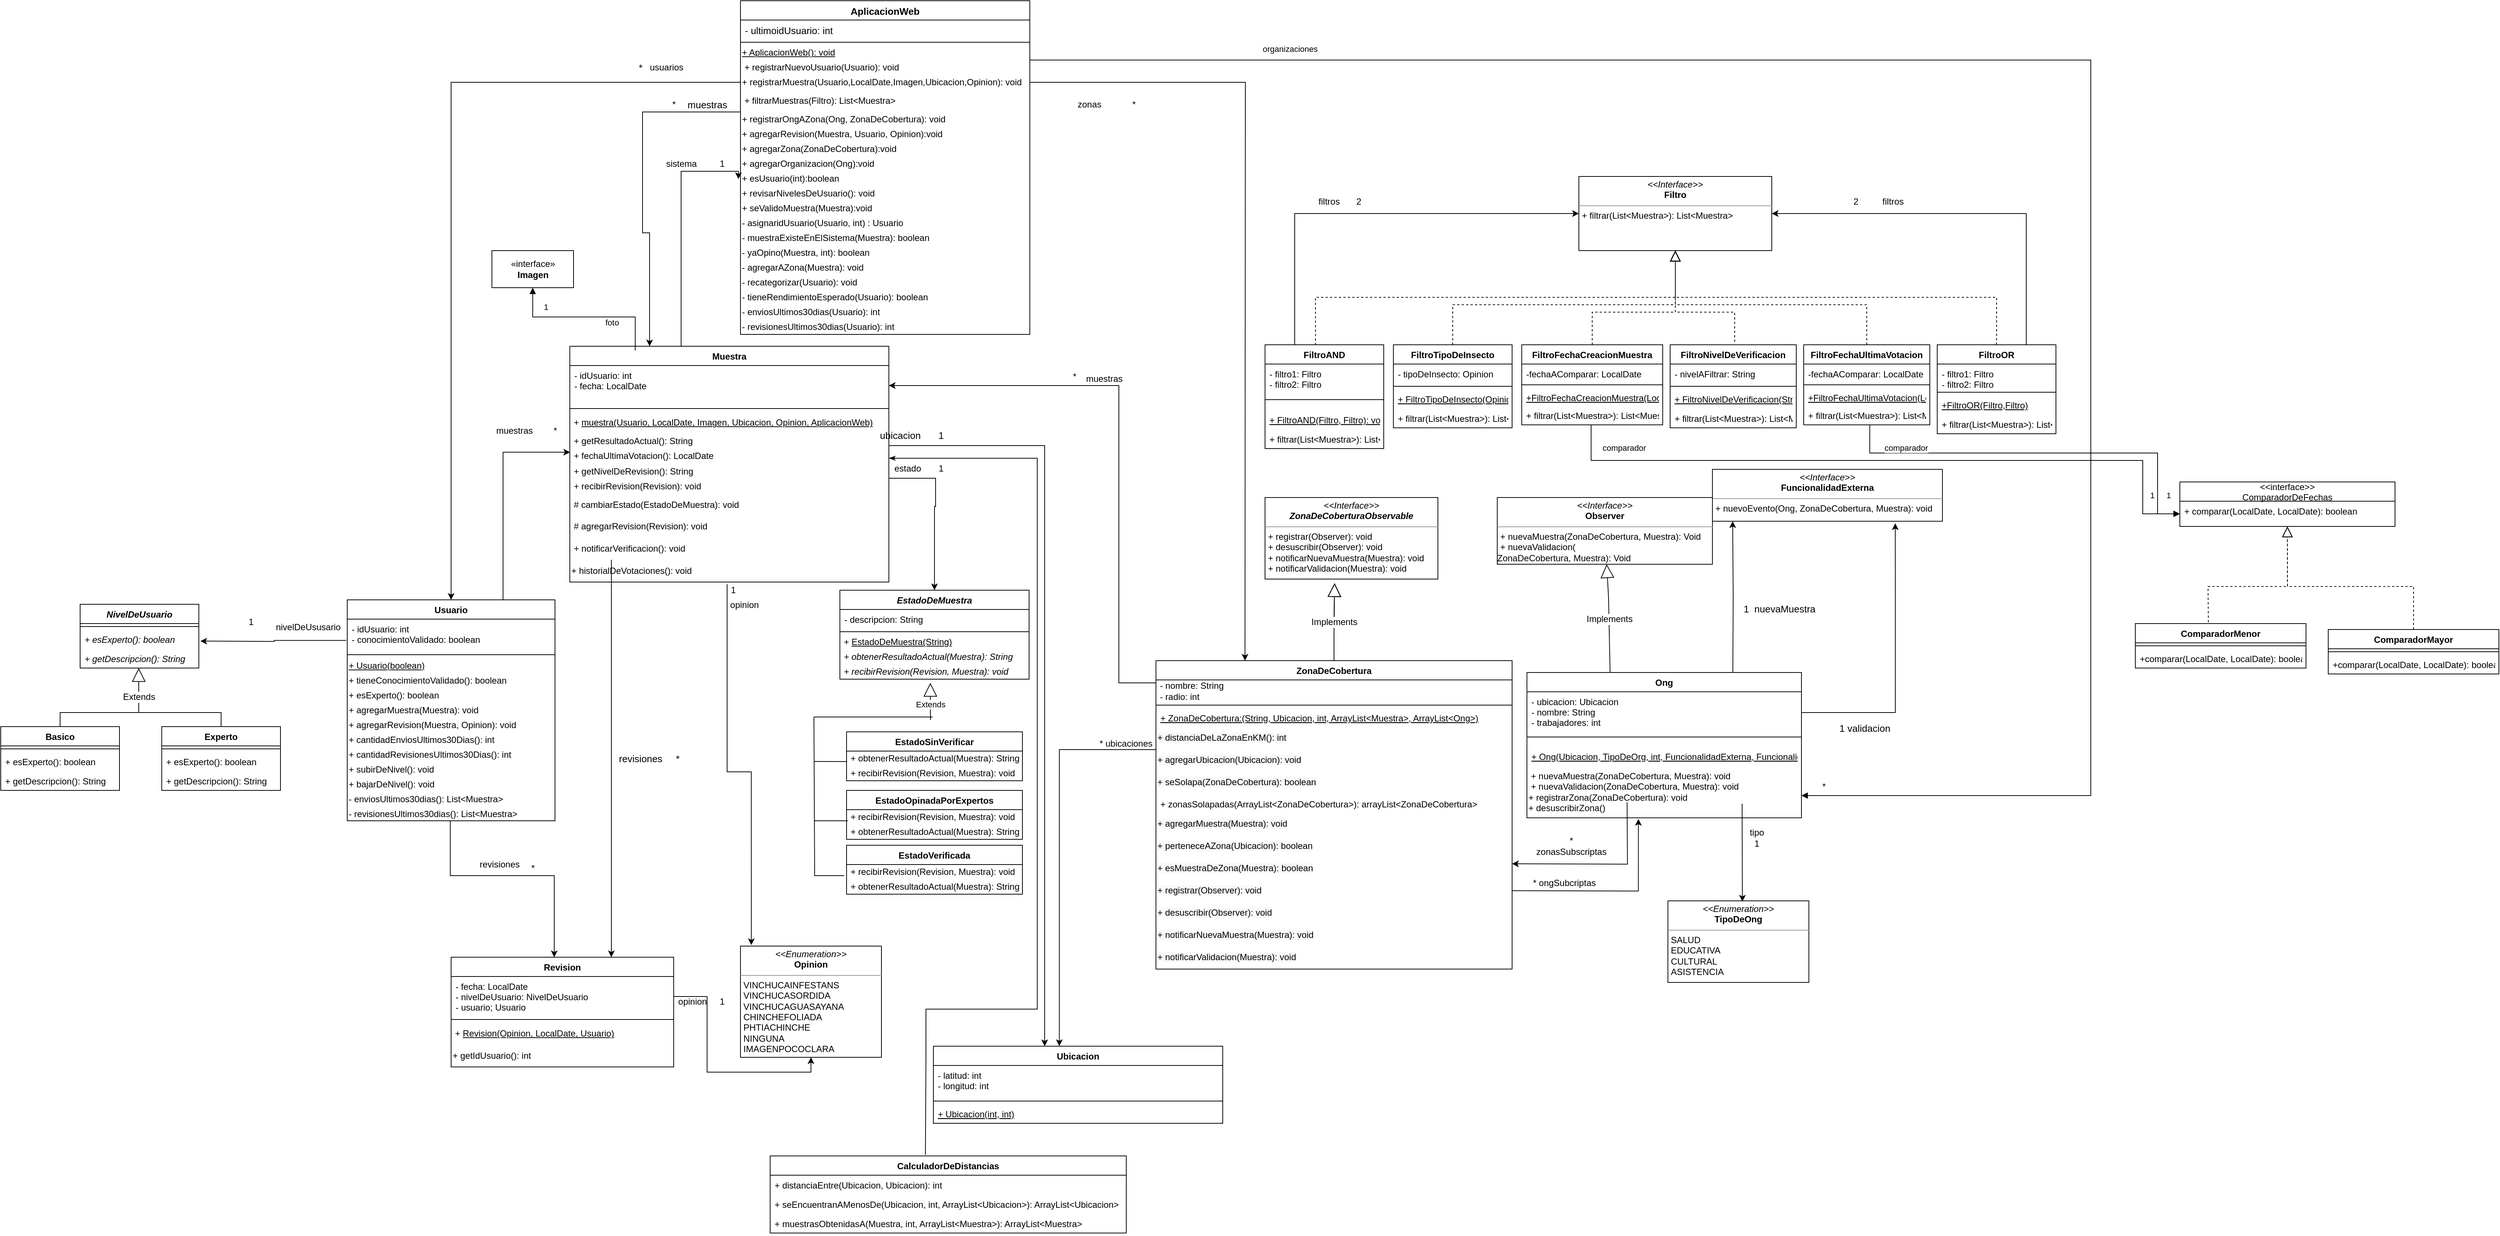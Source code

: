 <mxfile version="20.0.4" type="device"><diagram id="vw9YXLVe1vG7YreCULzH" name="Page-1"><mxGraphModel dx="1695" dy="1651" grid="1" gridSize="10" guides="1" tooltips="1" connect="1" arrows="1" fold="1" page="1" pageScale="1" pageWidth="827" pageHeight="1169" math="0" shadow="0"><root><mxCell id="0"/><mxCell id="1" parent="0"/><mxCell id="5yDLw8U9dVNtl69FUevB-2" style="edgeStyle=orthogonalEdgeStyle;rounded=0;orthogonalLoop=1;jettySize=auto;html=1;exitX=0.75;exitY=0;exitDx=0;exitDy=0;entryX=0.001;entryY=0.246;entryDx=0;entryDy=0;entryPerimeter=0;" parent="1" source="Y-79q4Xy8PYv4evH7-yz-8" target="k7fIh72mj24Ta58WY8Lm-33" edge="1"><mxGeometry relative="1" as="geometry"/></mxCell><mxCell id="Y-79q4Xy8PYv4evH7-yz-8" value="Usuario" style="swimlane;fontStyle=1;align=center;verticalAlign=top;childLayout=stackLayout;horizontal=1;startSize=26;horizontalStack=0;resizeParent=1;resizeParentMax=0;resizeLast=0;collapsible=1;marginBottom=0;" parent="1" vertex="1"><mxGeometry x="-360" y="448" width="280" height="298" as="geometry"/></mxCell><mxCell id="Y-79q4Xy8PYv4evH7-yz-9" value="- idUsuario: int&#10;- conocimientoValidado: boolean" style="text;strokeColor=none;fillColor=none;align=left;verticalAlign=top;spacingLeft=4;spacingRight=4;overflow=hidden;rotatable=0;points=[[0,0.5],[1,0.5]];portConstraint=eastwest;fontSize=12;" parent="Y-79q4Xy8PYv4evH7-yz-8" vertex="1"><mxGeometry y="26" width="280" height="44" as="geometry"/></mxCell><mxCell id="Y-79q4Xy8PYv4evH7-yz-10" value="" style="line;strokeWidth=1;fillColor=none;align=left;verticalAlign=middle;spacingTop=-1;spacingLeft=3;spacingRight=3;rotatable=0;labelPosition=right;points=[];portConstraint=eastwest;" parent="Y-79q4Xy8PYv4evH7-yz-8" vertex="1"><mxGeometry y="70" width="280" height="8" as="geometry"/></mxCell><mxCell id="Y-79q4Xy8PYv4evH7-yz-145" value="&lt;span style=&quot;font-size: 12px;&quot;&gt;&lt;u&gt;+ Usuario(boolean)&lt;/u&gt;&lt;/span&gt;" style="text;html=1;align=left;verticalAlign=middle;resizable=0;points=[];autosize=1;strokeColor=none;fillColor=none;fontSize=13;" parent="Y-79q4Xy8PYv4evH7-yz-8" vertex="1"><mxGeometry y="78" width="280" height="20" as="geometry"/></mxCell><mxCell id="oRG1gbgD4fiUrxnUVrbW-24" value="&lt;span style=&quot;font-size: 12px;&quot;&gt;+ tieneConocimientoValidado(): boolean&lt;/span&gt;" style="text;html=1;align=left;verticalAlign=middle;resizable=0;points=[];autosize=1;strokeColor=none;fillColor=none;fontSize=13;" parent="Y-79q4Xy8PYv4evH7-yz-8" vertex="1"><mxGeometry y="98" width="280" height="20" as="geometry"/></mxCell><mxCell id="oRG1gbgD4fiUrxnUVrbW-25" value="&lt;span style=&quot;font-size: 12px;&quot;&gt;+ esExperto(): boolean&lt;/span&gt;" style="text;html=1;align=left;verticalAlign=middle;resizable=0;points=[];autosize=1;strokeColor=none;fillColor=none;fontSize=13;" parent="Y-79q4Xy8PYv4evH7-yz-8" vertex="1"><mxGeometry y="118" width="280" height="20" as="geometry"/></mxCell><mxCell id="oRG1gbgD4fiUrxnUVrbW-26" value="&lt;span style=&quot;font-size: 12px;&quot;&gt;+ agregarMuestra(Muestra): void&lt;/span&gt;" style="text;html=1;align=left;verticalAlign=middle;resizable=0;points=[];autosize=1;strokeColor=none;fillColor=none;fontSize=13;" parent="Y-79q4Xy8PYv4evH7-yz-8" vertex="1"><mxGeometry y="138" width="280" height="20" as="geometry"/></mxCell><mxCell id="oRG1gbgD4fiUrxnUVrbW-27" value="&lt;span style=&quot;font-size: 12px;&quot;&gt;+ agregarRevision(Muestra, Opinion): void&lt;/span&gt;" style="text;html=1;align=left;verticalAlign=middle;resizable=0;points=[];autosize=1;strokeColor=none;fillColor=none;fontSize=13;" parent="Y-79q4Xy8PYv4evH7-yz-8" vertex="1"><mxGeometry y="158" width="280" height="20" as="geometry"/></mxCell><mxCell id="oRG1gbgD4fiUrxnUVrbW-28" value="&lt;span style=&quot;font-size: 12px;&quot;&gt;+ cantidadEnviosUltimos30Dias(): int&lt;/span&gt;" style="text;html=1;align=left;verticalAlign=middle;resizable=0;points=[];autosize=1;strokeColor=none;fillColor=none;fontSize=13;" parent="Y-79q4Xy8PYv4evH7-yz-8" vertex="1"><mxGeometry y="178" width="280" height="20" as="geometry"/></mxCell><mxCell id="oRG1gbgD4fiUrxnUVrbW-29" value="&lt;span style=&quot;font-size: 12px;&quot;&gt;+ cantidadRevisionesUltimos30Dias(): int&lt;/span&gt;" style="text;html=1;align=left;verticalAlign=middle;resizable=0;points=[];autosize=1;strokeColor=none;fillColor=none;fontSize=13;" parent="Y-79q4Xy8PYv4evH7-yz-8" vertex="1"><mxGeometry y="198" width="280" height="20" as="geometry"/></mxCell><mxCell id="oRG1gbgD4fiUrxnUVrbW-30" value="&lt;span style=&quot;font-size: 12px;&quot;&gt;+ subirDeNivel(): void&lt;/span&gt;" style="text;html=1;align=left;verticalAlign=middle;resizable=0;points=[];autosize=1;strokeColor=none;fillColor=none;fontSize=13;" parent="Y-79q4Xy8PYv4evH7-yz-8" vertex="1"><mxGeometry y="218" width="280" height="20" as="geometry"/></mxCell><mxCell id="oRG1gbgD4fiUrxnUVrbW-31" value="&lt;span style=&quot;font-size: 12px;&quot;&gt;+ bajarDeNivel(): void&lt;/span&gt;" style="text;html=1;align=left;verticalAlign=middle;resizable=0;points=[];autosize=1;strokeColor=none;fillColor=none;fontSize=13;" parent="Y-79q4Xy8PYv4evH7-yz-8" vertex="1"><mxGeometry y="238" width="280" height="20" as="geometry"/></mxCell><mxCell id="oRG1gbgD4fiUrxnUVrbW-32" value="&lt;span style=&quot;font-size: 12px;&quot;&gt;- enviosUltimos30dias(): List&amp;lt;Muestra&amp;gt;&lt;/span&gt;" style="text;html=1;align=left;verticalAlign=middle;resizable=0;points=[];autosize=1;strokeColor=none;fillColor=none;fontSize=13;" parent="Y-79q4Xy8PYv4evH7-yz-8" vertex="1"><mxGeometry y="258" width="280" height="20" as="geometry"/></mxCell><mxCell id="oRG1gbgD4fiUrxnUVrbW-33" value="&lt;span style=&quot;font-size: 12px;&quot;&gt;- revisionesUltimos30dias(): List&amp;lt;Muestra&amp;gt;&lt;/span&gt;" style="text;html=1;align=left;verticalAlign=middle;resizable=0;points=[];autosize=1;strokeColor=none;fillColor=none;fontSize=13;" parent="Y-79q4Xy8PYv4evH7-yz-8" vertex="1"><mxGeometry y="278" width="280" height="20" as="geometry"/></mxCell><mxCell id="Y-79q4Xy8PYv4evH7-yz-12" value="Revision" style="swimlane;fontStyle=1;align=center;verticalAlign=top;childLayout=stackLayout;horizontal=1;startSize=26;horizontalStack=0;resizeParent=1;resizeParentMax=0;resizeLast=0;collapsible=1;marginBottom=0;" parent="1" vertex="1"><mxGeometry x="-220" y="930" width="300" height="148" as="geometry"/></mxCell><mxCell id="Y-79q4Xy8PYv4evH7-yz-13" value="- fecha: LocalDate&#10;- nivelDeUsuario: NivelDeUsuario&#10;- usuario; Usuario" style="text;strokeColor=none;fillColor=none;align=left;verticalAlign=top;spacingLeft=4;spacingRight=4;overflow=hidden;rotatable=0;points=[[0,0.5],[1,0.5]];portConstraint=eastwest;" parent="Y-79q4Xy8PYv4evH7-yz-12" vertex="1"><mxGeometry y="26" width="300" height="54" as="geometry"/></mxCell><mxCell id="Y-79q4Xy8PYv4evH7-yz-14" value="" style="line;strokeWidth=1;fillColor=none;align=left;verticalAlign=middle;spacingTop=-1;spacingLeft=3;spacingRight=3;rotatable=0;labelPosition=right;points=[];portConstraint=eastwest;" parent="Y-79q4Xy8PYv4evH7-yz-12" vertex="1"><mxGeometry y="80" width="300" height="8" as="geometry"/></mxCell><mxCell id="SGp4806KUG7XK4F8ZyVb-39" value="&amp;nbsp;+ &lt;u&gt;Revision(Opinion, LocalDate, Usuario)&lt;/u&gt;" style="text;html=1;align=left;verticalAlign=middle;resizable=0;points=[];autosize=1;strokeColor=none;fillColor=none;" parent="Y-79q4Xy8PYv4evH7-yz-12" vertex="1"><mxGeometry y="88" width="300" height="30" as="geometry"/></mxCell><mxCell id="scavfKjpgxMgcwDoHBSg-1" value="+ getIdUsuario(): int" style="text;html=1;align=left;verticalAlign=middle;resizable=0;points=[];autosize=1;strokeColor=none;fillColor=none;" parent="Y-79q4Xy8PYv4evH7-yz-12" vertex="1"><mxGeometry y="118" width="300" height="30" as="geometry"/></mxCell><mxCell id="Y-79q4Xy8PYv4evH7-yz-18" value="muestras" style="text;html=1;align=center;verticalAlign=middle;resizable=0;points=[];autosize=1;strokeColor=none;fillColor=none;" parent="1" vertex="1"><mxGeometry x="-165" y="210" width="60" height="20" as="geometry"/></mxCell><mxCell id="Y-79q4Xy8PYv4evH7-yz-19" value="revisiones" style="text;html=1;align=center;verticalAlign=middle;resizable=0;points=[];autosize=1;strokeColor=none;fillColor=none;" parent="1" vertex="1"><mxGeometry x="-190" y="795" width="70" height="20" as="geometry"/></mxCell><mxCell id="Y-79q4Xy8PYv4evH7-yz-20" value="*" style="text;html=1;align=center;verticalAlign=middle;resizable=0;points=[];autosize=1;strokeColor=none;fillColor=none;" parent="1" vertex="1"><mxGeometry x="-90" y="210" width="20" height="20" as="geometry"/></mxCell><mxCell id="Y-79q4Xy8PYv4evH7-yz-21" value="*" style="text;html=1;align=center;verticalAlign=middle;resizable=0;points=[];autosize=1;strokeColor=none;fillColor=none;" parent="1" vertex="1"><mxGeometry x="-120" y="800" width="20" height="20" as="geometry"/></mxCell><mxCell id="k7fIh72mj24Ta58WY8Lm-96" style="edgeStyle=orthogonalEdgeStyle;rounded=0;orthogonalLoop=1;jettySize=auto;html=1;exitX=0.75;exitY=0;exitDx=0;exitDy=0;entryX=0.088;entryY=1;entryDx=0;entryDy=0;entryPerimeter=0;fontSize=12;" parent="1" target="Y-79q4Xy8PYv4evH7-yz-55" edge="1"><mxGeometry relative="1" as="geometry"><mxPoint x="1507.5" y="546" as="sourcePoint"/></mxGeometry></mxCell><mxCell id="Y-79q4Xy8PYv4evH7-yz-44" value="muestras" style="text;html=1;align=center;verticalAlign=middle;resizable=0;points=[];autosize=1;strokeColor=none;fillColor=none;" parent="1" vertex="1"><mxGeometry x="630" y="140" width="60" height="20" as="geometry"/></mxCell><mxCell id="Y-79q4Xy8PYv4evH7-yz-45" value="*" style="text;html=1;align=center;verticalAlign=middle;resizable=0;points=[];autosize=1;strokeColor=none;fillColor=none;" parent="1" vertex="1"><mxGeometry x="610" y="137" width="20" height="20" as="geometry"/></mxCell><mxCell id="Y-79q4Xy8PYv4evH7-yz-55" value="&lt;p style=&quot;margin:0px;margin-top:4px;text-align:center;&quot;&gt;&lt;i&gt;&amp;lt;&amp;lt;Interface&amp;gt;&amp;gt;&lt;/i&gt;&lt;br&gt;&lt;b&gt;FuncionalidadExterna&lt;/b&gt;&lt;/p&gt;&lt;hr size=&quot;1&quot;&gt;&lt;p style=&quot;margin:0px;margin-left:4px;&quot;&gt;+ nuevoEvento(Ong, ZonaDeCobertura, Muestra): void&lt;/p&gt;" style="verticalAlign=top;align=left;overflow=fill;fontSize=12;fontFamily=Helvetica;html=1;" parent="1" vertex="1"><mxGeometry x="1480" y="272" width="310" height="70" as="geometry"/></mxCell><mxCell id="Y-79q4Xy8PYv4evH7-yz-58" value="AplicacionWeb" style="swimlane;fontStyle=1;align=center;verticalAlign=top;childLayout=stackLayout;horizontal=1;startSize=26;horizontalStack=0;resizeParent=1;resizeParentMax=0;resizeLast=0;collapsible=1;marginBottom=0;fontSize=13;" parent="1" vertex="1"><mxGeometry x="170" y="-360" width="390" height="450" as="geometry"/></mxCell><mxCell id="Y-79q4Xy8PYv4evH7-yz-59" value="- ultimoidUsuario: int" style="text;strokeColor=none;fillColor=none;align=left;verticalAlign=top;spacingLeft=4;spacingRight=4;overflow=hidden;rotatable=0;points=[[0,0.5],[1,0.5]];portConstraint=eastwest;fontSize=13;" parent="Y-79q4Xy8PYv4evH7-yz-58" vertex="1"><mxGeometry y="26" width="390" height="26" as="geometry"/></mxCell><mxCell id="Y-79q4Xy8PYv4evH7-yz-60" value="" style="line;strokeWidth=1;fillColor=none;align=left;verticalAlign=middle;spacingTop=-1;spacingLeft=3;spacingRight=3;rotatable=0;labelPosition=right;points=[];portConstraint=eastwest;fontSize=13;" parent="Y-79q4Xy8PYv4evH7-yz-58" vertex="1"><mxGeometry y="52" width="390" height="8" as="geometry"/></mxCell><mxCell id="oRG1gbgD4fiUrxnUVrbW-4" value="&lt;font style=&quot;font-size: 12px;&quot;&gt;+ AplicacionWeb(): void&lt;/font&gt;" style="text;html=1;align=left;verticalAlign=middle;resizable=0;points=[];autosize=1;strokeColor=none;fillColor=none;fontStyle=4" parent="Y-79q4Xy8PYv4evH7-yz-58" vertex="1"><mxGeometry y="60" width="390" height="20" as="geometry"/></mxCell><mxCell id="oRG1gbgD4fiUrxnUVrbW-5" value="&lt;font style=&quot;font-size: 12px;&quot;&gt;&amp;nbsp;+ registrarNuevoUsuario(Usuario): void&amp;nbsp;&lt;/font&gt;" style="text;html=1;align=left;verticalAlign=middle;resizable=0;points=[];autosize=1;strokeColor=none;fillColor=none;" parent="Y-79q4Xy8PYv4evH7-yz-58" vertex="1"><mxGeometry y="80" width="390" height="20" as="geometry"/></mxCell><mxCell id="Y-79q4Xy8PYv4evH7-yz-134" value="+ registrarMuestra(Usuario,LocalDate,Imagen,Ubicacion,Opinion): void" style="text;html=1;align=left;verticalAlign=middle;resizable=0;points=[];autosize=1;strokeColor=none;fillColor=none;" parent="Y-79q4Xy8PYv4evH7-yz-58" vertex="1"><mxGeometry y="100" width="390" height="20" as="geometry"/></mxCell><mxCell id="Y-79q4Xy8PYv4evH7-yz-61" value="&amp;nbsp;+ filtrarMuestras(Filtro): List&amp;lt;Muestra&amp;gt;" style="text;html=1;align=left;verticalAlign=middle;resizable=0;points=[];autosize=1;strokeColor=none;fillColor=none;fontSize=12;" parent="Y-79q4Xy8PYv4evH7-yz-58" vertex="1"><mxGeometry y="120" width="390" height="30" as="geometry"/></mxCell><mxCell id="k7fIh72mj24Ta58WY8Lm-103" value="+ registrarOngAZona(Ong, ZonaDeCobertura): void" style="text;html=1;align=left;verticalAlign=middle;resizable=0;points=[];autosize=1;strokeColor=none;fillColor=none;fontSize=12;" parent="Y-79q4Xy8PYv4evH7-yz-58" vertex="1"><mxGeometry y="150" width="390" height="20" as="geometry"/></mxCell><mxCell id="oRG1gbgD4fiUrxnUVrbW-6" value="+ agregarRevision(Muestra, Usuario, Opinion):void" style="text;html=1;align=left;verticalAlign=middle;resizable=0;points=[];autosize=1;strokeColor=none;fillColor=none;fontSize=12;" parent="Y-79q4Xy8PYv4evH7-yz-58" vertex="1"><mxGeometry y="170" width="390" height="20" as="geometry"/></mxCell><mxCell id="oRG1gbgD4fiUrxnUVrbW-7" value="+ agregarZona(ZonaDeCobertura):void" style="text;html=1;align=left;verticalAlign=middle;resizable=0;points=[];autosize=1;strokeColor=none;fillColor=none;fontSize=12;" parent="Y-79q4Xy8PYv4evH7-yz-58" vertex="1"><mxGeometry y="190" width="390" height="20" as="geometry"/></mxCell><mxCell id="oRG1gbgD4fiUrxnUVrbW-8" value="+ agregarOrganizacion(Ong):void" style="text;html=1;align=left;verticalAlign=middle;resizable=0;points=[];autosize=1;strokeColor=none;fillColor=none;fontSize=12;" parent="Y-79q4Xy8PYv4evH7-yz-58" vertex="1"><mxGeometry y="210" width="390" height="20" as="geometry"/></mxCell><mxCell id="oRG1gbgD4fiUrxnUVrbW-9" value="+ esUsuario(int):boolean" style="text;html=1;align=left;verticalAlign=middle;resizable=0;points=[];autosize=1;strokeColor=none;fillColor=none;fontSize=12;" parent="Y-79q4Xy8PYv4evH7-yz-58" vertex="1"><mxGeometry y="230" width="390" height="20" as="geometry"/></mxCell><mxCell id="oRG1gbgD4fiUrxnUVrbW-10" value="+ revisarNivelesDeUsuario(): void" style="text;html=1;align=left;verticalAlign=middle;resizable=0;points=[];autosize=1;strokeColor=none;fillColor=none;fontSize=12;" parent="Y-79q4Xy8PYv4evH7-yz-58" vertex="1"><mxGeometry y="250" width="390" height="20" as="geometry"/></mxCell><mxCell id="oRG1gbgD4fiUrxnUVrbW-11" value="+ seValidoMuestra(Muestra):void" style="text;html=1;align=left;verticalAlign=middle;resizable=0;points=[];autosize=1;strokeColor=none;fillColor=none;fontSize=12;" parent="Y-79q4Xy8PYv4evH7-yz-58" vertex="1"><mxGeometry y="270" width="390" height="20" as="geometry"/></mxCell><mxCell id="oRG1gbgD4fiUrxnUVrbW-12" value="- asignaridUsuario(Usuario, int) : Usuario" style="text;html=1;align=left;verticalAlign=middle;resizable=0;points=[];autosize=1;strokeColor=none;fillColor=none;fontSize=12;" parent="Y-79q4Xy8PYv4evH7-yz-58" vertex="1"><mxGeometry y="290" width="390" height="20" as="geometry"/></mxCell><mxCell id="oRG1gbgD4fiUrxnUVrbW-13" value="- muestraExisteEnElSistema(Muestra): boolean" style="text;html=1;align=left;verticalAlign=middle;resizable=0;points=[];autosize=1;strokeColor=none;fillColor=none;fontSize=12;" parent="Y-79q4Xy8PYv4evH7-yz-58" vertex="1"><mxGeometry y="310" width="390" height="20" as="geometry"/></mxCell><mxCell id="oRG1gbgD4fiUrxnUVrbW-14" value="- yaOpino(Muestra, int): boolean" style="text;html=1;align=left;verticalAlign=middle;resizable=0;points=[];autosize=1;strokeColor=none;fillColor=none;fontSize=12;" parent="Y-79q4Xy8PYv4evH7-yz-58" vertex="1"><mxGeometry y="330" width="390" height="20" as="geometry"/></mxCell><mxCell id="oRG1gbgD4fiUrxnUVrbW-15" value="- agregarAZona(Muestra): void" style="text;html=1;align=left;verticalAlign=middle;resizable=0;points=[];autosize=1;strokeColor=none;fillColor=none;fontSize=12;" parent="Y-79q4Xy8PYv4evH7-yz-58" vertex="1"><mxGeometry y="350" width="390" height="20" as="geometry"/></mxCell><mxCell id="oRG1gbgD4fiUrxnUVrbW-16" value="- recategorizar(Usuario): void" style="text;html=1;align=left;verticalAlign=middle;resizable=0;points=[];autosize=1;strokeColor=none;fillColor=none;fontSize=12;" parent="Y-79q4Xy8PYv4evH7-yz-58" vertex="1"><mxGeometry y="370" width="390" height="20" as="geometry"/></mxCell><mxCell id="oRG1gbgD4fiUrxnUVrbW-17" value="- tieneRendimientoEsperado(Usuario): boolean" style="text;html=1;align=left;verticalAlign=middle;resizable=0;points=[];autosize=1;strokeColor=none;fillColor=none;fontSize=12;" parent="Y-79q4Xy8PYv4evH7-yz-58" vertex="1"><mxGeometry y="390" width="390" height="20" as="geometry"/></mxCell><mxCell id="oRG1gbgD4fiUrxnUVrbW-18" value="- enviosUltimos30dias(Usuario): int" style="text;html=1;align=left;verticalAlign=middle;resizable=0;points=[];autosize=1;strokeColor=none;fillColor=none;fontSize=12;" parent="Y-79q4Xy8PYv4evH7-yz-58" vertex="1"><mxGeometry y="410" width="390" height="20" as="geometry"/></mxCell><mxCell id="oRG1gbgD4fiUrxnUVrbW-19" value="- revisionesUltimos30dias(Usuario): int" style="text;html=1;align=left;verticalAlign=middle;resizable=0;points=[];autosize=1;strokeColor=none;fillColor=none;fontSize=12;" parent="Y-79q4Xy8PYv4evH7-yz-58" vertex="1"><mxGeometry y="430" width="390" height="20" as="geometry"/></mxCell><mxCell id="Y-79q4Xy8PYv4evH7-yz-62" value="muestras" style="text;html=1;align=center;verticalAlign=middle;resizable=0;points=[];autosize=1;strokeColor=none;fillColor=none;fontSize=13;" parent="1" vertex="1"><mxGeometry x="90" y="-230" width="70" height="20" as="geometry"/></mxCell><mxCell id="Y-79q4Xy8PYv4evH7-yz-63" value="*" style="text;html=1;align=center;verticalAlign=middle;resizable=0;points=[];autosize=1;strokeColor=none;fillColor=none;fontSize=13;" parent="1" vertex="1"><mxGeometry x="25" y="-280" width="20" height="20" as="geometry"/></mxCell><mxCell id="Y-79q4Xy8PYv4evH7-yz-65" value="revisiones" style="text;html=1;align=center;verticalAlign=middle;resizable=0;points=[];autosize=1;strokeColor=none;fillColor=none;fontSize=13;" parent="1" vertex="1"><mxGeometry y="652" width="70" height="20" as="geometry"/></mxCell><mxCell id="Y-79q4Xy8PYv4evH7-yz-66" value="*" style="text;html=1;align=center;verticalAlign=middle;resizable=0;points=[];autosize=1;strokeColor=none;fillColor=none;fontSize=13;" parent="1" vertex="1"><mxGeometry x="75" y="652" width="20" height="20" as="geometry"/></mxCell><mxCell id="Y-79q4Xy8PYv4evH7-yz-69" value="FiltroFechaCreacionMuestra" style="swimlane;fontStyle=1;align=center;verticalAlign=top;childLayout=stackLayout;horizontal=1;startSize=26;horizontalStack=0;resizeParent=1;resizeParentMax=0;resizeLast=0;collapsible=1;marginBottom=0;" parent="1" vertex="1"><mxGeometry x="1223" y="104" width="190" height="108" as="geometry"/></mxCell><mxCell id="Y-79q4Xy8PYv4evH7-yz-70" value="-fechaAComparar: LocalDate" style="text;strokeColor=none;fillColor=none;align=left;verticalAlign=top;spacingLeft=4;spacingRight=4;overflow=hidden;rotatable=0;points=[[0,0.5],[1,0.5]];portConstraint=eastwest;" parent="Y-79q4Xy8PYv4evH7-yz-69" vertex="1"><mxGeometry y="26" width="190" height="24" as="geometry"/></mxCell><mxCell id="Y-79q4Xy8PYv4evH7-yz-71" value="" style="line;strokeWidth=1;fillColor=none;align=left;verticalAlign=middle;spacingTop=-1;spacingLeft=3;spacingRight=3;rotatable=0;labelPosition=right;points=[];portConstraint=eastwest;" parent="Y-79q4Xy8PYv4evH7-yz-69" vertex="1"><mxGeometry y="50" width="190" height="8" as="geometry"/></mxCell><mxCell id="Y-79q4Xy8PYv4evH7-yz-72" value="+FiltroFechaCreacionMuestra(LocalDate, ComparadorDeFechas): void" style="text;strokeColor=none;fillColor=none;align=left;verticalAlign=top;spacingLeft=4;spacingRight=4;overflow=hidden;rotatable=0;points=[[0,0.5],[1,0.5]];portConstraint=eastwest;fontStyle=4" parent="Y-79q4Xy8PYv4evH7-yz-69" vertex="1"><mxGeometry y="58" width="190" height="24" as="geometry"/></mxCell><mxCell id="oRG1gbgD4fiUrxnUVrbW-37" value="+ filtrar(List&lt;Muestra&gt;): List&lt;Muestra&gt;" style="text;strokeColor=none;fillColor=none;align=left;verticalAlign=top;spacingLeft=4;spacingRight=4;overflow=hidden;rotatable=0;points=[[0,0.5],[1,0.5]];portConstraint=eastwest;fontStyle=0" parent="Y-79q4Xy8PYv4evH7-yz-69" vertex="1"><mxGeometry y="82" width="190" height="26" as="geometry"/></mxCell><mxCell id="Y-79q4Xy8PYv4evH7-yz-73" value="FiltroFechaUltimaVotacion" style="swimlane;fontStyle=1;align=center;verticalAlign=top;childLayout=stackLayout;horizontal=1;startSize=26;horizontalStack=0;resizeParent=1;resizeParentMax=0;resizeLast=0;collapsible=1;marginBottom=0;" parent="1" vertex="1"><mxGeometry x="1603" y="104" width="170" height="108" as="geometry"/></mxCell><mxCell id="Y-79q4Xy8PYv4evH7-yz-74" value="-fechaAComparar: LocalDate" style="text;strokeColor=none;fillColor=none;align=left;verticalAlign=top;spacingLeft=4;spacingRight=4;overflow=hidden;rotatable=0;points=[[0,0.5],[1,0.5]];portConstraint=eastwest;" parent="Y-79q4Xy8PYv4evH7-yz-73" vertex="1"><mxGeometry y="26" width="170" height="24" as="geometry"/></mxCell><mxCell id="Y-79q4Xy8PYv4evH7-yz-75" value="" style="line;strokeWidth=1;fillColor=none;align=left;verticalAlign=middle;spacingTop=-1;spacingLeft=3;spacingRight=3;rotatable=0;labelPosition=right;points=[];portConstraint=eastwest;" parent="Y-79q4Xy8PYv4evH7-yz-73" vertex="1"><mxGeometry y="50" width="170" height="8" as="geometry"/></mxCell><mxCell id="Y-79q4Xy8PYv4evH7-yz-76" value="+FiltroFechaUltimaVotacion(LocalDate, ComparadorDeFechas): void" style="text;strokeColor=none;fillColor=none;align=left;verticalAlign=top;spacingLeft=4;spacingRight=4;overflow=hidden;rotatable=0;points=[[0,0.5],[1,0.5]];portConstraint=eastwest;fontStyle=4" parent="Y-79q4Xy8PYv4evH7-yz-73" vertex="1"><mxGeometry y="58" width="170" height="24" as="geometry"/></mxCell><mxCell id="oRG1gbgD4fiUrxnUVrbW-35" value="+ filtrar(List&lt;Muestra&gt;): List&lt;Muestra&gt;" style="text;strokeColor=none;fillColor=none;align=left;verticalAlign=top;spacingLeft=4;spacingRight=4;overflow=hidden;rotatable=0;points=[[0,0.5],[1,0.5]];portConstraint=eastwest;fontStyle=0" parent="Y-79q4Xy8PYv4evH7-yz-73" vertex="1"><mxGeometry y="82" width="170" height="26" as="geometry"/></mxCell><mxCell id="Y-79q4Xy8PYv4evH7-yz-77" value="FiltroTipoDeInsecto" style="swimlane;fontStyle=1;align=center;verticalAlign=top;childLayout=stackLayout;horizontal=1;startSize=26;horizontalStack=0;resizeParent=1;resizeParentMax=0;resizeLast=0;collapsible=1;marginBottom=0;" parent="1" vertex="1"><mxGeometry x="1050" y="104" width="160" height="112" as="geometry"/></mxCell><mxCell id="Y-79q4Xy8PYv4evH7-yz-78" value="- tipoDeInsecto: Opinion" style="text;strokeColor=none;fillColor=none;align=left;verticalAlign=top;spacingLeft=4;spacingRight=4;overflow=hidden;rotatable=0;points=[[0,0.5],[1,0.5]];portConstraint=eastwest;" parent="Y-79q4Xy8PYv4evH7-yz-77" vertex="1"><mxGeometry y="26" width="160" height="26" as="geometry"/></mxCell><mxCell id="Y-79q4Xy8PYv4evH7-yz-79" value="" style="line;strokeWidth=1;fillColor=none;align=left;verticalAlign=middle;spacingTop=-1;spacingLeft=3;spacingRight=3;rotatable=0;labelPosition=right;points=[];portConstraint=eastwest;" parent="Y-79q4Xy8PYv4evH7-yz-77" vertex="1"><mxGeometry y="52" width="160" height="8" as="geometry"/></mxCell><mxCell id="Y-79q4Xy8PYv4evH7-yz-80" value="+ FiltroTipoDeInsecto(Opinion): void" style="text;strokeColor=none;fillColor=none;align=left;verticalAlign=top;spacingLeft=4;spacingRight=4;overflow=hidden;rotatable=0;points=[[0,0.5],[1,0.5]];portConstraint=eastwest;fontStyle=4" parent="Y-79q4Xy8PYv4evH7-yz-77" vertex="1"><mxGeometry y="60" width="160" height="26" as="geometry"/></mxCell><mxCell id="oRG1gbgD4fiUrxnUVrbW-38" value="+ filtrar(List&lt;Muestra&gt;): List&lt;Muestra&gt;" style="text;strokeColor=none;fillColor=none;align=left;verticalAlign=top;spacingLeft=4;spacingRight=4;overflow=hidden;rotatable=0;points=[[0,0.5],[1,0.5]];portConstraint=eastwest;fontStyle=0" parent="Y-79q4Xy8PYv4evH7-yz-77" vertex="1"><mxGeometry y="86" width="160" height="26" as="geometry"/></mxCell><mxCell id="Y-79q4Xy8PYv4evH7-yz-81" value="FiltroNivelDeVerificacion" style="swimlane;fontStyle=1;align=center;verticalAlign=top;childLayout=stackLayout;horizontal=1;startSize=26;horizontalStack=0;resizeParent=1;resizeParentMax=0;resizeLast=0;collapsible=1;marginBottom=0;" parent="1" vertex="1"><mxGeometry x="1423" y="104" width="170" height="112" as="geometry"/></mxCell><mxCell id="Y-79q4Xy8PYv4evH7-yz-82" value="- nivelAFiltrar: String" style="text;strokeColor=none;fillColor=none;align=left;verticalAlign=top;spacingLeft=4;spacingRight=4;overflow=hidden;rotatable=0;points=[[0,0.5],[1,0.5]];portConstraint=eastwest;" parent="Y-79q4Xy8PYv4evH7-yz-81" vertex="1"><mxGeometry y="26" width="170" height="26" as="geometry"/></mxCell><mxCell id="Y-79q4Xy8PYv4evH7-yz-83" value="" style="line;strokeWidth=1;fillColor=none;align=left;verticalAlign=middle;spacingTop=-1;spacingLeft=3;spacingRight=3;rotatable=0;labelPosition=right;points=[];portConstraint=eastwest;" parent="Y-79q4Xy8PYv4evH7-yz-81" vertex="1"><mxGeometry y="52" width="170" height="8" as="geometry"/></mxCell><mxCell id="Y-79q4Xy8PYv4evH7-yz-84" value="+ FiltroNivelDeVerificacion(String)" style="text;strokeColor=none;fillColor=none;align=left;verticalAlign=top;spacingLeft=4;spacingRight=4;overflow=hidden;rotatable=0;points=[[0,0.5],[1,0.5]];portConstraint=eastwest;fontStyle=4" parent="Y-79q4Xy8PYv4evH7-yz-81" vertex="1"><mxGeometry y="60" width="170" height="26" as="geometry"/></mxCell><mxCell id="oRG1gbgD4fiUrxnUVrbW-34" value="+ filtrar(List&lt;Muestra&gt;): List&lt;Muestra&gt;" style="text;strokeColor=none;fillColor=none;align=left;verticalAlign=top;spacingLeft=4;spacingRight=4;overflow=hidden;rotatable=0;points=[[0,0.5],[1,0.5]];portConstraint=eastwest;fontStyle=0" parent="Y-79q4Xy8PYv4evH7-yz-81" vertex="1"><mxGeometry y="86" width="170" height="26" as="geometry"/></mxCell><mxCell id="Y-79q4Xy8PYv4evH7-yz-89" value="&lt;p style=&quot;margin:0px;margin-top:4px;text-align:center;&quot;&gt;&lt;i&gt;&amp;lt;&amp;lt;Interface&amp;gt;&amp;gt;&lt;/i&gt;&lt;br&gt;&lt;b&gt;Filtro&lt;/b&gt;&lt;/p&gt;&lt;hr size=&quot;1&quot;&gt;&lt;p style=&quot;margin:0px;margin-left:4px;&quot;&gt;+ filtrar(List&amp;lt;Muestra&amp;gt;): List&amp;lt;Muestra&amp;gt;&lt;/p&gt;&lt;p style=&quot;margin:0px;margin-left:4px;&quot;&gt;&lt;br&gt;&lt;/p&gt;" style="verticalAlign=top;align=left;overflow=fill;fontSize=12;fontFamily=Helvetica;html=1;" parent="1" vertex="1"><mxGeometry x="1300" y="-123" width="260" height="100" as="geometry"/></mxCell><mxCell id="k7fIh72mj24Ta58WY8Lm-134" style="edgeStyle=orthogonalEdgeStyle;rounded=0;orthogonalLoop=1;jettySize=auto;html=1;exitX=0.75;exitY=0;exitDx=0;exitDy=0;entryX=1;entryY=0.5;entryDx=0;entryDy=0;fontSize=12;fontColor=#000000;" parent="1" source="Y-79q4Xy8PYv4evH7-yz-90" target="Y-79q4Xy8PYv4evH7-yz-89" edge="1"><mxGeometry relative="1" as="geometry"/></mxCell><mxCell id="Y-79q4Xy8PYv4evH7-yz-90" value="FiltroOR" style="swimlane;fontStyle=1;align=center;verticalAlign=top;childLayout=stackLayout;horizontal=1;startSize=26;horizontalStack=0;resizeParent=1;resizeParentMax=0;resizeLast=0;collapsible=1;marginBottom=0;" parent="1" vertex="1"><mxGeometry x="1783" y="104" width="160" height="120" as="geometry"/></mxCell><mxCell id="Y-79q4Xy8PYv4evH7-yz-91" value="- filtro1: Filtro&#10;- filtro2: Filtro" style="text;strokeColor=none;fillColor=none;align=left;verticalAlign=top;spacingLeft=4;spacingRight=4;overflow=hidden;rotatable=0;points=[[0,0.5],[1,0.5]];portConstraint=eastwest;" parent="Y-79q4Xy8PYv4evH7-yz-90" vertex="1"><mxGeometry y="26" width="160" height="34" as="geometry"/></mxCell><mxCell id="Y-79q4Xy8PYv4evH7-yz-92" value="" style="line;strokeWidth=1;fillColor=none;align=left;verticalAlign=middle;spacingTop=-1;spacingLeft=3;spacingRight=3;rotatable=0;labelPosition=right;points=[];portConstraint=eastwest;" parent="Y-79q4Xy8PYv4evH7-yz-90" vertex="1"><mxGeometry y="60" width="160" height="8" as="geometry"/></mxCell><mxCell id="Y-79q4Xy8PYv4evH7-yz-93" value="+FiltroOR(Filtro,Filtro)" style="text;strokeColor=none;fillColor=none;align=left;verticalAlign=top;spacingLeft=4;spacingRight=4;overflow=hidden;rotatable=0;points=[[0,0.5],[1,0.5]];portConstraint=eastwest;fontStyle=4" parent="Y-79q4Xy8PYv4evH7-yz-90" vertex="1"><mxGeometry y="68" width="160" height="26" as="geometry"/></mxCell><mxCell id="oRG1gbgD4fiUrxnUVrbW-36" value="+ filtrar(List&lt;Muestra&gt;): List&lt;Muestra&gt;" style="text;strokeColor=none;fillColor=none;align=left;verticalAlign=top;spacingLeft=4;spacingRight=4;overflow=hidden;rotatable=0;points=[[0,0.5],[1,0.5]];portConstraint=eastwest;fontStyle=0" parent="Y-79q4Xy8PYv4evH7-yz-90" vertex="1"><mxGeometry y="94" width="160" height="26" as="geometry"/></mxCell><mxCell id="k7fIh72mj24Ta58WY8Lm-133" style="edgeStyle=orthogonalEdgeStyle;rounded=0;orthogonalLoop=1;jettySize=auto;html=1;exitX=0.25;exitY=0;exitDx=0;exitDy=0;entryX=0;entryY=0.5;entryDx=0;entryDy=0;fontSize=12;fontColor=#000000;" parent="1" source="Y-79q4Xy8PYv4evH7-yz-94" target="Y-79q4Xy8PYv4evH7-yz-89" edge="1"><mxGeometry relative="1" as="geometry"/></mxCell><mxCell id="Y-79q4Xy8PYv4evH7-yz-94" value="FiltroAND" style="swimlane;fontStyle=1;align=center;verticalAlign=top;childLayout=stackLayout;horizontal=1;startSize=26;horizontalStack=0;resizeParent=1;resizeParentMax=0;resizeLast=0;collapsible=1;marginBottom=0;" parent="1" vertex="1"><mxGeometry x="877" y="104" width="160" height="140" as="geometry"/></mxCell><mxCell id="Y-79q4Xy8PYv4evH7-yz-95" value="- filtro1: Filtro&#10;- filtro2: Filtro" style="text;strokeColor=none;fillColor=none;align=left;verticalAlign=top;spacingLeft=4;spacingRight=4;overflow=hidden;rotatable=0;points=[[0,0.5],[1,0.5]];portConstraint=eastwest;" parent="Y-79q4Xy8PYv4evH7-yz-94" vertex="1"><mxGeometry y="26" width="160" height="34" as="geometry"/></mxCell><mxCell id="Y-79q4Xy8PYv4evH7-yz-96" value="" style="line;strokeWidth=1;fillColor=none;align=left;verticalAlign=middle;spacingTop=-1;spacingLeft=3;spacingRight=3;rotatable=0;labelPosition=right;points=[];portConstraint=eastwest;" parent="Y-79q4Xy8PYv4evH7-yz-94" vertex="1"><mxGeometry y="60" width="160" height="28" as="geometry"/></mxCell><mxCell id="Y-79q4Xy8PYv4evH7-yz-97" value="+ FiltroAND(Filtro, Filtro): void" style="text;strokeColor=none;fillColor=none;align=left;verticalAlign=top;spacingLeft=4;spacingRight=4;overflow=hidden;rotatable=0;points=[[0,0.5],[1,0.5]];portConstraint=eastwest;fontStyle=4" parent="Y-79q4Xy8PYv4evH7-yz-94" vertex="1"><mxGeometry y="88" width="160" height="26" as="geometry"/></mxCell><mxCell id="oRG1gbgD4fiUrxnUVrbW-39" value="+ filtrar(List&lt;Muestra&gt;): List&lt;Muestra&gt;" style="text;strokeColor=none;fillColor=none;align=left;verticalAlign=top;spacingLeft=4;spacingRight=4;overflow=hidden;rotatable=0;points=[[0,0.5],[1,0.5]];portConstraint=eastwest;fontStyle=0" parent="Y-79q4Xy8PYv4evH7-yz-94" vertex="1"><mxGeometry y="114" width="160" height="26" as="geometry"/></mxCell><mxCell id="Y-79q4Xy8PYv4evH7-yz-109" value="filtros" style="text;html=1;align=center;verticalAlign=middle;resizable=0;points=[];autosize=1;strokeColor=none;fillColor=none;" parent="1" vertex="1"><mxGeometry x="943" y="-99" width="40" height="20" as="geometry"/></mxCell><mxCell id="Y-79q4Xy8PYv4evH7-yz-110" value="filtros" style="text;html=1;align=center;verticalAlign=middle;resizable=0;points=[];autosize=1;strokeColor=none;fillColor=none;" parent="1" vertex="1"><mxGeometry x="1703" y="-99" width="40" height="20" as="geometry"/></mxCell><mxCell id="Y-79q4Xy8PYv4evH7-yz-111" value="2" style="text;html=1;align=center;verticalAlign=middle;resizable=0;points=[];autosize=1;strokeColor=none;fillColor=none;" parent="1" vertex="1"><mxGeometry x="1663" y="-99" width="20" height="20" as="geometry"/></mxCell><mxCell id="Y-79q4Xy8PYv4evH7-yz-112" value="2" style="text;html=1;align=center;verticalAlign=middle;resizable=0;points=[];autosize=1;strokeColor=none;fillColor=none;" parent="1" vertex="1"><mxGeometry x="993" y="-99" width="20" height="20" as="geometry"/></mxCell><mxCell id="Y-79q4Xy8PYv4evH7-yz-113" value="NivelDeUsuario" style="swimlane;fontStyle=3;align=center;verticalAlign=top;childLayout=stackLayout;horizontal=1;startSize=26;horizontalStack=0;resizeParent=1;resizeParentMax=0;resizeLast=0;collapsible=1;marginBottom=0;" parent="1" vertex="1"><mxGeometry x="-720" y="454" width="160" height="86" as="geometry"/></mxCell><mxCell id="Y-79q4Xy8PYv4evH7-yz-115" value="" style="line;strokeWidth=1;fillColor=none;align=left;verticalAlign=middle;spacingTop=-1;spacingLeft=3;spacingRight=3;rotatable=0;labelPosition=right;points=[];portConstraint=eastwest;" parent="Y-79q4Xy8PYv4evH7-yz-113" vertex="1"><mxGeometry y="26" width="160" height="8" as="geometry"/></mxCell><mxCell id="Y-79q4Xy8PYv4evH7-yz-116" value="+ esExperto(): boolean" style="text;strokeColor=none;fillColor=none;align=left;verticalAlign=top;spacingLeft=4;spacingRight=4;overflow=hidden;rotatable=0;points=[[0,0.5],[1,0.5]];portConstraint=eastwest;fontStyle=2" parent="Y-79q4Xy8PYv4evH7-yz-113" vertex="1"><mxGeometry y="34" width="160" height="26" as="geometry"/></mxCell><mxCell id="1ke6f0i9otZi0L-v_bzv-1" value="+ getDescripcion(): String" style="text;strokeColor=none;fillColor=none;align=left;verticalAlign=top;spacingLeft=4;spacingRight=4;overflow=hidden;rotatable=0;points=[[0,0.5],[1,0.5]];portConstraint=eastwest;fontStyle=2" parent="Y-79q4Xy8PYv4evH7-yz-113" vertex="1"><mxGeometry y="60" width="160" height="26" as="geometry"/></mxCell><mxCell id="Y-79q4Xy8PYv4evH7-yz-119" value="usuarios" style="text;html=1;align=center;verticalAlign=middle;resizable=0;points=[];autosize=1;strokeColor=none;fillColor=none;" parent="1" vertex="1"><mxGeometry x="40" y="-280" width="60" height="20" as="geometry"/></mxCell><mxCell id="Y-79q4Xy8PYv4evH7-yz-120" value="*" style="text;html=1;align=center;verticalAlign=middle;resizable=0;points=[];autosize=1;strokeColor=none;fillColor=none;" parent="1" vertex="1"><mxGeometry x="70" y="-230" width="20" height="20" as="geometry"/></mxCell><mxCell id="Y-79q4Xy8PYv4evH7-yz-121" style="edgeStyle=orthogonalEdgeStyle;rounded=0;orthogonalLoop=1;jettySize=auto;html=1;exitX=-0.005;exitY=0.654;exitDx=0;exitDy=0;entryX=1.013;entryY=0.802;entryDx=0;entryDy=0;exitPerimeter=0;entryPerimeter=0;" parent="1" source="Y-79q4Xy8PYv4evH7-yz-9" edge="1"><mxGeometry relative="1" as="geometry"><mxPoint x="-557.92" y="503.644" as="targetPoint"/><mxPoint x="-330" y="497" as="sourcePoint"/></mxGeometry></mxCell><mxCell id="Y-79q4Xy8PYv4evH7-yz-122" value="nivelDeUsusario" style="text;html=1;align=center;verticalAlign=middle;resizable=0;points=[];autosize=1;strokeColor=none;fillColor=none;" parent="1" vertex="1"><mxGeometry x="-463" y="475" width="100" height="20" as="geometry"/></mxCell><mxCell id="Y-79q4Xy8PYv4evH7-yz-123" value="1" style="text;html=1;align=center;verticalAlign=middle;resizable=0;points=[];autosize=1;strokeColor=none;fillColor=none;" parent="1" vertex="1"><mxGeometry x="-500" y="468" width="20" height="20" as="geometry"/></mxCell><mxCell id="Y-79q4Xy8PYv4evH7-yz-124" value="Basico" style="swimlane;fontStyle=1;align=center;verticalAlign=top;childLayout=stackLayout;horizontal=1;startSize=26;horizontalStack=0;resizeParent=1;resizeParentMax=0;resizeLast=0;collapsible=1;marginBottom=0;" parent="1" vertex="1"><mxGeometry x="-827" y="619" width="160" height="86" as="geometry"/></mxCell><mxCell id="Y-79q4Xy8PYv4evH7-yz-126" value="" style="line;strokeWidth=1;fillColor=none;align=left;verticalAlign=middle;spacingTop=-1;spacingLeft=3;spacingRight=3;rotatable=0;labelPosition=right;points=[];portConstraint=eastwest;" parent="Y-79q4Xy8PYv4evH7-yz-124" vertex="1"><mxGeometry y="26" width="160" height="8" as="geometry"/></mxCell><mxCell id="Y-79q4Xy8PYv4evH7-yz-127" value="+ esExperto(): boolean" style="text;strokeColor=none;fillColor=none;align=left;verticalAlign=top;spacingLeft=4;spacingRight=4;overflow=hidden;rotatable=0;points=[[0,0.5],[1,0.5]];portConstraint=eastwest;" parent="Y-79q4Xy8PYv4evH7-yz-124" vertex="1"><mxGeometry y="34" width="160" height="26" as="geometry"/></mxCell><mxCell id="1ke6f0i9otZi0L-v_bzv-2" value="+ getDescripcion(): String" style="text;strokeColor=none;fillColor=none;align=left;verticalAlign=top;spacingLeft=4;spacingRight=4;overflow=hidden;rotatable=0;points=[[0,0.5],[1,0.5]];portConstraint=eastwest;" parent="Y-79q4Xy8PYv4evH7-yz-124" vertex="1"><mxGeometry y="60" width="160" height="26" as="geometry"/></mxCell><mxCell id="Y-79q4Xy8PYv4evH7-yz-128" value="Experto" style="swimlane;fontStyle=1;align=center;verticalAlign=top;childLayout=stackLayout;horizontal=1;startSize=26;horizontalStack=0;resizeParent=1;resizeParentMax=0;resizeLast=0;collapsible=1;marginBottom=0;" parent="1" vertex="1"><mxGeometry x="-610" y="619" width="160" height="86" as="geometry"/></mxCell><mxCell id="Y-79q4Xy8PYv4evH7-yz-130" value="" style="line;strokeWidth=1;fillColor=none;align=left;verticalAlign=middle;spacingTop=-1;spacingLeft=3;spacingRight=3;rotatable=0;labelPosition=right;points=[];portConstraint=eastwest;" parent="Y-79q4Xy8PYv4evH7-yz-128" vertex="1"><mxGeometry y="26" width="160" height="8" as="geometry"/></mxCell><mxCell id="Y-79q4Xy8PYv4evH7-yz-131" value="+ esExperto(): boolean" style="text;strokeColor=none;fillColor=none;align=left;verticalAlign=top;spacingLeft=4;spacingRight=4;overflow=hidden;rotatable=0;points=[[0,0.5],[1,0.5]];portConstraint=eastwest;" parent="Y-79q4Xy8PYv4evH7-yz-128" vertex="1"><mxGeometry y="34" width="160" height="26" as="geometry"/></mxCell><mxCell id="1ke6f0i9otZi0L-v_bzv-3" value="+ getDescripcion(): String" style="text;strokeColor=none;fillColor=none;align=left;verticalAlign=top;spacingLeft=4;spacingRight=4;overflow=hidden;rotatable=0;points=[[0,0.5],[1,0.5]];portConstraint=eastwest;" parent="Y-79q4Xy8PYv4evH7-yz-128" vertex="1"><mxGeometry y="60" width="160" height="26" as="geometry"/></mxCell><mxCell id="Y-79q4Xy8PYv4evH7-yz-137" value="1&amp;nbsp; nuevaMuestra" style="text;html=1;align=center;verticalAlign=middle;resizable=0;points=[];autosize=1;strokeColor=none;fillColor=none;fontSize=13;" parent="1" vertex="1"><mxGeometry x="1510" y="445" width="120" height="30" as="geometry"/></mxCell><mxCell id="Y-79q4Xy8PYv4evH7-yz-138" value="1 validacion" style="text;html=1;align=center;verticalAlign=middle;resizable=0;points=[];autosize=1;strokeColor=none;fillColor=none;fontSize=13;" parent="1" vertex="1"><mxGeometry x="1640" y="606" width="90" height="30" as="geometry"/></mxCell><mxCell id="Y-79q4Xy8PYv4evH7-yz-143" value="ubicacion" style="text;html=1;align=center;verticalAlign=middle;resizable=0;points=[];autosize=1;strokeColor=none;fillColor=none;fontSize=13;" parent="1" vertex="1"><mxGeometry x="350" y="216" width="70" height="20" as="geometry"/></mxCell><mxCell id="Y-79q4Xy8PYv4evH7-yz-144" value="1" style="text;html=1;align=center;verticalAlign=middle;resizable=0;points=[];autosize=1;strokeColor=none;fillColor=none;fontSize=13;" parent="1" vertex="1"><mxGeometry x="430" y="216" width="20" height="20" as="geometry"/></mxCell><mxCell id="Y-79q4Xy8PYv4evH7-yz-159" style="edgeStyle=orthogonalEdgeStyle;rounded=0;orthogonalLoop=1;jettySize=auto;html=1;entryX=0.5;entryY=0;entryDx=0;entryDy=0;fontSize=13;exitX=-0.003;exitY=0.443;exitDx=0;exitDy=0;exitPerimeter=0;" parent="1" source="Y-79q4Xy8PYv4evH7-yz-134" target="Y-79q4Xy8PYv4evH7-yz-8" edge="1"><mxGeometry relative="1" as="geometry"><Array as="points"><mxPoint x="169" y="-250"/><mxPoint x="-220" y="-250"/></Array></mxGeometry></mxCell><mxCell id="SGp4806KUG7XK4F8ZyVb-5" style="edgeStyle=orthogonalEdgeStyle;rounded=0;orthogonalLoop=1;jettySize=auto;html=1;entryX=-0.007;entryY=0.525;entryDx=0;entryDy=0;entryPerimeter=0;" parent="1" source="k7fIh72mj24Ta58WY8Lm-28" target="oRG1gbgD4fiUrxnUVrbW-9" edge="1"><mxGeometry relative="1" as="geometry"><Array as="points"><mxPoint x="90" y="-130"/><mxPoint x="167" y="-130"/></Array></mxGeometry></mxCell><mxCell id="k7fIh72mj24Ta58WY8Lm-28" value="Muestra" style="swimlane;fontStyle=1;align=center;verticalAlign=top;childLayout=stackLayout;horizontal=1;startSize=26;horizontalStack=0;resizeParent=1;resizeParentMax=0;resizeLast=0;collapsible=1;marginBottom=0;" parent="1" vertex="1"><mxGeometry x="-60" y="106" width="430" height="318" as="geometry"/></mxCell><mxCell id="k7fIh72mj24Ta58WY8Lm-29" value="- idUsuario: int &#10;- fecha: LocalDate" style="text;strokeColor=none;fillColor=none;align=left;verticalAlign=top;spacingLeft=4;spacingRight=4;overflow=hidden;rotatable=0;points=[[0,0.5],[1,0.5]];portConstraint=eastwest;" parent="k7fIh72mj24Ta58WY8Lm-28" vertex="1"><mxGeometry y="26" width="430" height="54" as="geometry"/></mxCell><mxCell id="k7fIh72mj24Ta58WY8Lm-30" value="" style="line;strokeWidth=1;fillColor=none;align=left;verticalAlign=middle;spacingTop=-1;spacingLeft=3;spacingRight=3;rotatable=0;labelPosition=right;points=[];portConstraint=eastwest;" parent="k7fIh72mj24Ta58WY8Lm-28" vertex="1"><mxGeometry y="80" width="430" height="8" as="geometry"/></mxCell><mxCell id="k7fIh72mj24Ta58WY8Lm-31" value="&amp;nbsp;+ &lt;u&gt;muestra(Usuario, LocalDate, Imagen, Ubicacion, Opinion, AplicacionWeb)&lt;/u&gt;" style="text;html=1;align=left;verticalAlign=middle;resizable=0;points=[];autosize=1;strokeColor=none;fillColor=none;" parent="k7fIh72mj24Ta58WY8Lm-28" vertex="1"><mxGeometry y="88" width="430" height="30" as="geometry"/></mxCell><mxCell id="k7fIh72mj24Ta58WY8Lm-32" value="&amp;nbsp;+ getResultadoActual(): String" style="text;html=1;align=left;verticalAlign=middle;resizable=0;points=[];autosize=1;strokeColor=none;fillColor=none;" parent="k7fIh72mj24Ta58WY8Lm-28" vertex="1"><mxGeometry y="118" width="430" height="20" as="geometry"/></mxCell><mxCell id="k7fIh72mj24Ta58WY8Lm-33" value="&amp;nbsp;+ fechaUltimaVotacion(): LocalDate" style="text;html=1;align=left;verticalAlign=middle;resizable=0;points=[];autosize=1;strokeColor=none;fillColor=none;" parent="k7fIh72mj24Ta58WY8Lm-28" vertex="1"><mxGeometry y="138" width="430" height="20" as="geometry"/></mxCell><mxCell id="k7fIh72mj24Ta58WY8Lm-34" value="&lt;font style=&quot;font-size: 12px;&quot;&gt;&amp;nbsp;+ getNivelDeRevision(): String&lt;/font&gt;" style="text;html=1;align=left;verticalAlign=middle;resizable=0;points=[];autosize=1;strokeColor=none;fillColor=none;fontSize=13;" parent="k7fIh72mj24Ta58WY8Lm-28" vertex="1"><mxGeometry y="158" width="430" height="20" as="geometry"/></mxCell><mxCell id="k7fIh72mj24Ta58WY8Lm-35" value="&lt;font style=&quot;font-size: 12px;&quot;&gt;&amp;nbsp;+ recibirRevision(Revision): void&lt;/font&gt;" style="text;html=1;align=left;verticalAlign=middle;resizable=0;points=[];autosize=1;strokeColor=none;fillColor=none;fontSize=13;" parent="k7fIh72mj24Ta58WY8Lm-28" vertex="1"><mxGeometry y="178" width="430" height="20" as="geometry"/></mxCell><mxCell id="k7fIh72mj24Ta58WY8Lm-36" value="&lt;font style=&quot;font-size: 12px;&quot;&gt;&amp;nbsp;# cambiarEstado(EstadoDeMuestra): void&lt;/font&gt;" style="text;html=1;align=left;verticalAlign=middle;resizable=0;points=[];autosize=1;strokeColor=none;fillColor=none;fontSize=13;" parent="k7fIh72mj24Ta58WY8Lm-28" vertex="1"><mxGeometry y="198" width="430" height="30" as="geometry"/></mxCell><mxCell id="scavfKjpgxMgcwDoHBSg-2" value="&amp;nbsp;# agregarRevision(Revision): void" style="text;html=1;align=left;verticalAlign=middle;resizable=0;points=[];autosize=1;strokeColor=none;fillColor=none;" parent="k7fIh72mj24Ta58WY8Lm-28" vertex="1"><mxGeometry y="228" width="430" height="30" as="geometry"/></mxCell><mxCell id="k7fIh72mj24Ta58WY8Lm-37" value="&amp;nbsp;+ notificarVerificacion(): void" style="text;html=1;align=left;verticalAlign=middle;resizable=0;points=[];autosize=1;strokeColor=none;fillColor=none;" parent="k7fIh72mj24Ta58WY8Lm-28" vertex="1"><mxGeometry y="258" width="430" height="30" as="geometry"/></mxCell><mxCell id="1ke6f0i9otZi0L-v_bzv-15" value="+ historialDeVotaciones(): void" style="text;html=1;align=left;verticalAlign=middle;resizable=0;points=[];autosize=1;strokeColor=none;fillColor=none;" parent="k7fIh72mj24Ta58WY8Lm-28" vertex="1"><mxGeometry y="288" width="430" height="30" as="geometry"/></mxCell><mxCell id="k7fIh72mj24Ta58WY8Lm-52" value="estado" style="text;html=1;align=center;verticalAlign=middle;resizable=0;points=[];autosize=1;strokeColor=none;fillColor=none;" parent="1" vertex="1"><mxGeometry x="370" y="261" width="50" height="20" as="geometry"/></mxCell><mxCell id="k7fIh72mj24Ta58WY8Lm-53" value="1" style="text;html=1;align=center;verticalAlign=middle;resizable=0;points=[];autosize=1;strokeColor=none;fillColor=none;" parent="1" vertex="1"><mxGeometry x="430" y="261" width="20" height="20" as="geometry"/></mxCell><mxCell id="k7fIh72mj24Ta58WY8Lm-58" style="edgeStyle=orthogonalEdgeStyle;rounded=0;orthogonalLoop=1;jettySize=auto;html=1;exitX=0.496;exitY=1.007;exitDx=0;exitDy=0;exitPerimeter=0;" parent="1" source="oRG1gbgD4fiUrxnUVrbW-33" edge="1"><mxGeometry relative="1" as="geometry"><mxPoint x="-220" y="770" as="sourcePoint"/><Array as="points"><mxPoint x="-221" y="820"/><mxPoint x="-81" y="820"/></Array><mxPoint x="-81" y="930" as="targetPoint"/></mxGeometry></mxCell><mxCell id="k7fIh72mj24Ta58WY8Lm-59" style="edgeStyle=orthogonalEdgeStyle;rounded=0;orthogonalLoop=1;jettySize=auto;html=1;" parent="1" source="k7fIh72mj24Ta58WY8Lm-37" edge="1"><mxGeometry relative="1" as="geometry"><Array as="points"><mxPoint x="-4" y="450"/><mxPoint x="-4" y="450"/></Array><mxPoint x="-4" y="930" as="targetPoint"/></mxGeometry></mxCell><mxCell id="k7fIh72mj24Ta58WY8Lm-65" value="Extends" style="endArrow=block;endSize=16;endFill=0;html=1;rounded=0;fontSize=12;" parent="1" edge="1"><mxGeometry x="-0.302" width="160" relative="1" as="geometry"><mxPoint x="-641" y="600" as="sourcePoint"/><mxPoint x="-641" y="540" as="targetPoint"/><mxPoint as="offset"/></mxGeometry></mxCell><mxCell id="k7fIh72mj24Ta58WY8Lm-66" value="" style="endArrow=none;html=1;rounded=0;fontSize=12;exitX=0.5;exitY=0;exitDx=0;exitDy=0;" parent="1" source="Y-79q4Xy8PYv4evH7-yz-124" edge="1"><mxGeometry relative="1" as="geometry"><mxPoint x="-800" y="600" as="sourcePoint"/><mxPoint x="-640" y="600" as="targetPoint"/><Array as="points"><mxPoint x="-747" y="600"/></Array></mxGeometry></mxCell><mxCell id="k7fIh72mj24Ta58WY8Lm-67" value="" style="endArrow=none;html=1;rounded=0;fontSize=12;entryX=0.5;entryY=0;entryDx=0;entryDy=0;" parent="1" target="Y-79q4Xy8PYv4evH7-yz-128" edge="1"><mxGeometry relative="1" as="geometry"><mxPoint x="-640" y="600" as="sourcePoint"/><mxPoint x="-380" y="590" as="targetPoint"/><Array as="points"><mxPoint x="-530" y="600"/></Array></mxGeometry></mxCell><mxCell id="k7fIh72mj24Ta58WY8Lm-73" value="&lt;p style=&quot;margin:0px;margin-top:4px;text-align:center;&quot;&gt;&lt;i&gt;&amp;lt;&amp;lt;Enumeration&amp;gt;&amp;gt;&lt;/i&gt;&lt;br&gt;&lt;b&gt;Opinion&lt;/b&gt;&lt;/p&gt;&lt;hr size=&quot;1&quot;&gt;&lt;p style=&quot;margin:0px;margin-left:4px;&quot;&gt;VINCHUCAINFESTANS&lt;/p&gt;&lt;p style=&quot;margin:0px;margin-left:4px;&quot;&gt;VINCHUCASORDIDA&lt;/p&gt;&lt;p style=&quot;margin:0px;margin-left:4px;&quot;&gt;VINCHUCAGUASAYANA&lt;/p&gt;&lt;p style=&quot;margin:0px;margin-left:4px;&quot;&gt;CHINCHEFOLIADA&lt;/p&gt;&lt;p style=&quot;margin:0px;margin-left:4px;&quot;&gt;PHTIACHINCHE&lt;/p&gt;&lt;p style=&quot;margin:0px;margin-left:4px;&quot;&gt;NINGUNA&lt;/p&gt;&lt;p style=&quot;margin:0px;margin-left:4px;&quot;&gt;IMAGENPOCOCLARA&lt;/p&gt;" style="verticalAlign=top;align=left;overflow=fill;fontSize=12;fontFamily=Helvetica;html=1;" parent="1" vertex="1"><mxGeometry x="170" y="915" width="190" height="150" as="geometry"/></mxCell><mxCell id="k7fIh72mj24Ta58WY8Lm-75" value="opinion" style="text;html=1;align=center;verticalAlign=middle;resizable=0;points=[];autosize=1;strokeColor=none;fillColor=none;fontSize=12;" parent="1" vertex="1"><mxGeometry x="80" y="980" width="50" height="20" as="geometry"/></mxCell><mxCell id="k7fIh72mj24Ta58WY8Lm-76" value="1" style="text;html=1;align=center;verticalAlign=middle;resizable=0;points=[];autosize=1;strokeColor=none;fillColor=none;fontSize=12;" parent="1" vertex="1"><mxGeometry x="135" y="980" width="20" height="20" as="geometry"/></mxCell><mxCell id="k7fIh72mj24Ta58WY8Lm-91" value="* ongSubcriptas&lt;span style=&quot;color: rgba(0, 0, 0, 0); font-family: monospace; font-size: 0px; text-align: start;&quot;&gt;%3CmxGraphModel%3E%3Croot%3E%3CmxCell%20id%3D%220%22%2F%3E%3CmxCell%20id%3D%221%22%20parent%3D%220%22%2F%3E%3CmxCell%20id%3D%222%22%20style%3D%22edgeStyle%3DorthogonalEdgeStyle%3Brounded%3D0%3BorthogonalLoop%3D1%3BjettySize%3Dauto%3Bhtml%3D1%3BstartArrow%3Dclassic%3BstartFill%3D1%3BendArrow%3Dnone%3BendFill%3D0%3B%22%20edge%3D%221%22%20parent%3D%221%22%3E%3CmxGeometry%20relative%3D%221%22%20as%3D%22geometry%22%3E%3CmxPoint%20x%3D%221210.0%22%20y%3D%22804%22%20as%3D%22sourcePoint%22%2F%3E%3CmxPoint%20x%3D%221365.0%22%20y%3D%22721%22%20as%3D%22targetPoint%22%2F%3E%3C%2FmxGeometry%3E%3C%2FmxCell%3E%3C%2Froot%3E%3C%2FmxGraphModel%3E&lt;/span&gt;&lt;span style=&quot;color: rgba(0, 0, 0, 0); font-family: monospace; font-size: 0px; text-align: start;&quot;&gt;%3CmxGraphModel%3E%3Croot%3E%3CmxCell%20id%3D%220%22%2F%3E%3CmxCell%20id%3D%221%22%20parent%3D%220%22%2F%3E%3CmxCell%20id%3D%222%22%20value%3D%22%26lt%3Bp%20style%3D%26quot%3Bmargin%3A0px%3Bmargin-top%3A4px%3Btext-align%3Acenter%3B%26quot%3B%26gt%3B%26lt%3Bi%26gt%3B%26amp%3Blt%3B%26amp%3Blt%3BEnumeration%26amp%3Bgt%3B%26amp%3Bgt%3B%26lt%3B%2Fi%26gt%3B%26lt%3Bbr%26gt%3B%26lt%3Bb%26gt%3BTipoDeOng%26lt%3B%2Fb%26gt%3B%26lt%3B%2Fp%26gt%3B%26lt%3Bhr%20size%3D%26quot%3B1%26quot%3B%26gt%3B%26lt%3Bp%20style%3D%26quot%3Bmargin%3A0px%3Bmargin-left%3A4px%3B%26quot%3B%26gt%3BSALUD%26lt%3B%2Fp%26gt%3B%26lt%3Bp%20style%3D%26quot%3Bmargin%3A0px%3Bmargin-left%3A4px%3B%26quot%3B%26gt%3BEDUCATIVA%26lt%3B%2Fp%26gt%3B%26lt%3Bp%20style%3D%26quot%3Bmargin%3A0px%3Bmargin-left%3A4px%3B%26quot%3B%26gt%3BCULTURAL%26lt%3B%2Fp%26gt%3B%26lt%3Bp%20style%3D%26quot%3Bmargin%3A0px%3Bmargin-left%3A4px%3B%26quot%3B%26gt%3BASISTENCIA%26lt%3B%2Fp%26gt%3B%22%20style%3D%22verticalAlign%3Dtop%3Balign%3Dleft%3Boverflow%3Dfill%3BfontSize%3D12%3BfontFamily%3DHelvetica%3Bhtml%3D1%3B%22%20vertex%3D%221%22%20parent%3D%221%22%3E%3CmxGeometry%20x%3D%221420%22%20y%3D%22853%22%20width%3D%22190%22%20height%3D%22110%22%20as%3D%22geometry%22%2F%3E%3C%2FmxCell%3E%3C%2Froot%3E%3C%2FmxGraphModel%3E&lt;/span&gt;" style="text;html=1;align=center;verticalAlign=middle;resizable=0;points=[];autosize=1;strokeColor=none;fillColor=none;fontSize=12;" parent="1" vertex="1"><mxGeometry x="1225" y="815" width="110" height="30" as="geometry"/></mxCell><mxCell id="k7fIh72mj24Ta58WY8Lm-98" style="edgeStyle=orthogonalEdgeStyle;rounded=0;orthogonalLoop=1;jettySize=auto;html=1;entryX=0.795;entryY=1.04;entryDx=0;entryDy=0;entryPerimeter=0;fontSize=12;" parent="1" target="Y-79q4Xy8PYv4evH7-yz-55" edge="1"><mxGeometry relative="1" as="geometry"><mxPoint x="1600" y="599.0" as="sourcePoint"/><Array as="points"><mxPoint x="1726" y="600"/></Array></mxGeometry></mxCell><mxCell id="k7fIh72mj24Ta58WY8Lm-100" value="1" style="text;html=1;align=center;verticalAlign=middle;resizable=0;points=[];autosize=1;strokeColor=none;fillColor=none;fontSize=12;" parent="1" vertex="1"><mxGeometry x="1740" y="320" width="20" height="20" as="geometry"/></mxCell><mxCell id="k7fIh72mj24Ta58WY8Lm-109" style="edgeStyle=orthogonalEdgeStyle;rounded=0;orthogonalLoop=1;jettySize=auto;html=1;entryX=0.25;entryY=0;entryDx=0;entryDy=0;fontSize=12;" parent="1" source="Y-79q4Xy8PYv4evH7-yz-134" edge="1"><mxGeometry relative="1" as="geometry"><mxPoint x="850" y="530" as="targetPoint"/></mxGeometry></mxCell><mxCell id="k7fIh72mj24Ta58WY8Lm-110" value="zonas" style="text;html=1;align=center;verticalAlign=middle;resizable=0;points=[];autosize=1;strokeColor=none;fillColor=none;fontSize=12;" parent="1" vertex="1"><mxGeometry x="615" y="-230" width="50" height="20" as="geometry"/></mxCell><mxCell id="k7fIh72mj24Ta58WY8Lm-111" value="*" style="text;html=1;align=center;verticalAlign=middle;resizable=0;points=[];autosize=1;strokeColor=none;fillColor=none;fontSize=12;" parent="1" vertex="1"><mxGeometry x="690" y="-230" width="20" height="20" as="geometry"/></mxCell><mxCell id="5yDLw8U9dVNtl69FUevB-1" style="edgeStyle=orthogonalEdgeStyle;rounded=0;orthogonalLoop=1;jettySize=auto;html=1;entryX=1;entryY=0.5;entryDx=0;entryDy=0;" parent="1" target="k7fIh72mj24Ta58WY8Lm-29" edge="1"><mxGeometry relative="1" as="geometry"><Array as="points"><mxPoint x="730" y="560"/><mxPoint x="680" y="560"/><mxPoint x="680" y="159"/></Array><mxPoint x="730" y="586" as="sourcePoint"/></mxGeometry></mxCell><mxCell id="5yDLw8U9dVNtl69FUevB-12" value="opinion" style="text;html=1;align=center;verticalAlign=middle;resizable=0;points=[];autosize=1;strokeColor=none;fillColor=none;fontSize=12;" parent="1" vertex="1"><mxGeometry x="150" y="445" width="50" height="20" as="geometry"/></mxCell><mxCell id="5yDLw8U9dVNtl69FUevB-13" value="1" style="text;html=1;align=center;verticalAlign=middle;resizable=0;points=[];autosize=1;strokeColor=none;fillColor=none;fontSize=12;" parent="1" vertex="1"><mxGeometry x="150" y="425" width="20" height="20" as="geometry"/></mxCell><mxCell id="oRG1gbgD4fiUrxnUVrbW-1" value="organizaciones" style="endArrow=block;endFill=1;html=1;edgeStyle=orthogonalEdgeStyle;align=left;verticalAlign=top;rounded=0;" parent="1" edge="1"><mxGeometry x="-0.778" y="28" relative="1" as="geometry"><mxPoint x="560" y="-280" as="sourcePoint"/><mxPoint x="1600" y="712" as="targetPoint"/><Array as="points"><mxPoint x="1990" y="-280"/><mxPoint x="1990" y="712"/></Array><mxPoint as="offset"/></mxGeometry></mxCell><mxCell id="oRG1gbgD4fiUrxnUVrbW-3" value="*" style="text;html=1;align=center;verticalAlign=middle;resizable=0;points=[];autosize=1;strokeColor=none;fillColor=none;" parent="1" vertex="1"><mxGeometry x="1620" y="690" width="20" height="20" as="geometry"/></mxCell><mxCell id="oRG1gbgD4fiUrxnUVrbW-43" value="&lt;&lt;interface&gt;&gt;&#10;ComparadorDeFechas" style="swimlane;fontStyle=0;childLayout=stackLayout;horizontal=1;startSize=26;fillColor=none;horizontalStack=0;resizeParent=1;resizeParentMax=0;resizeLast=0;collapsible=1;marginBottom=0;" parent="1" vertex="1"><mxGeometry x="2110" y="289" width="290" height="60" as="geometry"/></mxCell><mxCell id="oRG1gbgD4fiUrxnUVrbW-44" value="+ comparar(LocalDate, LocalDate): boolean" style="text;strokeColor=none;fillColor=none;align=left;verticalAlign=top;spacingLeft=4;spacingRight=4;overflow=hidden;rotatable=0;points=[[0,0.5],[1,0.5]];portConstraint=eastwest;" parent="oRG1gbgD4fiUrxnUVrbW-43" vertex="1"><mxGeometry y="26" width="290" height="34" as="geometry"/></mxCell><mxCell id="oRG1gbgD4fiUrxnUVrbW-48" value="ComparadorMenor" style="swimlane;fontStyle=1;align=center;verticalAlign=top;childLayout=stackLayout;horizontal=1;startSize=26;horizontalStack=0;resizeParent=1;resizeParentMax=0;resizeLast=0;collapsible=1;marginBottom=0;" parent="1" vertex="1"><mxGeometry x="2050" y="480" width="230" height="60" as="geometry"/></mxCell><mxCell id="oRG1gbgD4fiUrxnUVrbW-50" value="" style="line;strokeWidth=1;fillColor=none;align=left;verticalAlign=middle;spacingTop=-1;spacingLeft=3;spacingRight=3;rotatable=0;labelPosition=right;points=[];portConstraint=eastwest;" parent="oRG1gbgD4fiUrxnUVrbW-48" vertex="1"><mxGeometry y="26" width="230" height="8" as="geometry"/></mxCell><mxCell id="oRG1gbgD4fiUrxnUVrbW-51" value="+comparar(LocalDate, LocalDate): boolean" style="text;strokeColor=none;fillColor=none;align=left;verticalAlign=top;spacingLeft=4;spacingRight=4;overflow=hidden;rotatable=0;points=[[0,0.5],[1,0.5]];portConstraint=eastwest;" parent="oRG1gbgD4fiUrxnUVrbW-48" vertex="1"><mxGeometry y="34" width="230" height="26" as="geometry"/></mxCell><mxCell id="oRG1gbgD4fiUrxnUVrbW-52" value="ComparadorMayor" style="swimlane;fontStyle=1;align=center;verticalAlign=top;childLayout=stackLayout;horizontal=1;startSize=26;horizontalStack=0;resizeParent=1;resizeParentMax=0;resizeLast=0;collapsible=1;marginBottom=0;" parent="1" vertex="1"><mxGeometry x="2310" y="488" width="230" height="60" as="geometry"/></mxCell><mxCell id="oRG1gbgD4fiUrxnUVrbW-53" value="" style="line;strokeWidth=1;fillColor=none;align=left;verticalAlign=middle;spacingTop=-1;spacingLeft=3;spacingRight=3;rotatable=0;labelPosition=right;points=[];portConstraint=eastwest;" parent="oRG1gbgD4fiUrxnUVrbW-52" vertex="1"><mxGeometry y="26" width="230" height="8" as="geometry"/></mxCell><mxCell id="oRG1gbgD4fiUrxnUVrbW-54" value="+comparar(LocalDate, LocalDate): boolean" style="text;strokeColor=none;fillColor=none;align=left;verticalAlign=top;spacingLeft=4;spacingRight=4;overflow=hidden;rotatable=0;points=[[0,0.5],[1,0.5]];portConstraint=eastwest;" parent="oRG1gbgD4fiUrxnUVrbW-52" vertex="1"><mxGeometry y="34" width="230" height="26" as="geometry"/></mxCell><mxCell id="Hv2r_ZBpnT26aQtqRklM-24" style="edgeStyle=orthogonalEdgeStyle;rounded=0;orthogonalLoop=1;jettySize=auto;html=1;entryX=0.825;entryY=-0.001;entryDx=0;entryDy=0;entryPerimeter=0;" parent="1" edge="1"><mxGeometry relative="1" as="geometry"><mxPoint x="730" y="650" as="sourcePoint"/><Array as="points"><mxPoint x="600" y="650"/></Array><mxPoint x="599.75" y="1049.856" as="targetPoint"/></mxGeometry></mxCell><mxCell id="Hv2r_ZBpnT26aQtqRklM-25" value="* ubicaciones" style="text;strokeColor=none;fillColor=none;align=left;verticalAlign=top;spacingLeft=4;spacingRight=4;overflow=hidden;rotatable=0;points=[[0,0.5],[1,0.5]];portConstraint=eastwest;" parent="1" vertex="1"><mxGeometry x="648" y="628" width="100" height="26" as="geometry"/></mxCell><mxCell id="Hv2r_ZBpnT26aQtqRklM-44" value="Extends" style="endArrow=block;endSize=16;endFill=0;html=1;rounded=0;fontSize=12;exitX=0.5;exitY=0;exitDx=0;exitDy=0;entryX=0.415;entryY=1.176;entryDx=0;entryDy=0;entryPerimeter=0;" parent="1" edge="1"><mxGeometry width="160" relative="1" as="geometry"><mxPoint x="970" y="530" as="sourcePoint"/><mxPoint x="970.75" y="425.52" as="targetPoint"/><Array as="points"><mxPoint x="970" y="480"/></Array></mxGeometry></mxCell><mxCell id="Hv2r_ZBpnT26aQtqRklM-47" style="edgeStyle=orthogonalEdgeStyle;rounded=0;orthogonalLoop=1;jettySize=auto;html=1;exitX=1.001;exitY=0.701;exitDx=0;exitDy=0;exitPerimeter=0;entryX=0.406;entryY=1.022;entryDx=0;entryDy=0;entryPerimeter=0;" parent="1" target="3Q4b-I4lOvKTHn2svIIw-18" edge="1"><mxGeometry relative="1" as="geometry"><mxPoint x="1210.0" y="840.226" as="sourcePoint"/><mxPoint x="1380" y="730" as="targetPoint"/></mxGeometry></mxCell><mxCell id="Hv2r_ZBpnT26aQtqRklM-49" value="" style="line;strokeWidth=1;fillColor=none;align=left;verticalAlign=middle;spacingTop=-1;spacingLeft=3;spacingRight=3;rotatable=0;labelPosition=right;points=[];portConstraint=eastwest;" parent="1" vertex="1"><mxGeometry x="1230" y="629" width="370" height="8" as="geometry"/></mxCell><mxCell id="SGp4806KUG7XK4F8ZyVb-2" style="edgeStyle=orthogonalEdgeStyle;rounded=0;orthogonalLoop=1;jettySize=auto;html=1;" parent="1" source="k7fIh72mj24Ta58WY8Lm-33" edge="1"><mxGeometry relative="1" as="geometry"><mxPoint x="580" y="1050" as="targetPoint"/><Array as="points"><mxPoint x="370" y="240"/><mxPoint x="580" y="240"/></Array></mxGeometry></mxCell><mxCell id="SGp4806KUG7XK4F8ZyVb-4" style="edgeStyle=orthogonalEdgeStyle;rounded=0;orthogonalLoop=1;jettySize=auto;html=1;entryX=0.25;entryY=0;entryDx=0;entryDy=0;" parent="1" source="k7fIh72mj24Ta58WY8Lm-103" target="k7fIh72mj24Ta58WY8Lm-28" edge="1"><mxGeometry relative="1" as="geometry"><Array as="points"><mxPoint x="38" y="-210"/><mxPoint x="38" y="-47"/></Array></mxGeometry></mxCell><mxCell id="SGp4806KUG7XK4F8ZyVb-6" value="sistema" style="text;html=1;align=center;verticalAlign=middle;resizable=0;points=[];autosize=1;strokeColor=none;fillColor=none;" parent="1" vertex="1"><mxGeometry x="60" y="-155" width="60" height="30" as="geometry"/></mxCell><mxCell id="SGp4806KUG7XK4F8ZyVb-7" value="1" style="text;html=1;align=center;verticalAlign=middle;resizable=0;points=[];autosize=1;strokeColor=none;fillColor=none;" parent="1" vertex="1"><mxGeometry x="135" y="-150" width="20" height="20" as="geometry"/></mxCell><mxCell id="SGp4806KUG7XK4F8ZyVb-8" value="EstadoDeMuestra" style="swimlane;fontStyle=3;align=center;verticalAlign=top;childLayout=stackLayout;horizontal=1;startSize=26;horizontalStack=0;resizeParent=1;resizeParentMax=0;resizeLast=0;collapsible=1;marginBottom=0;" parent="1" vertex="1"><mxGeometry x="304" y="435" width="255" height="120" as="geometry"/></mxCell><mxCell id="SGp4806KUG7XK4F8ZyVb-9" value="- descripcion: String" style="text;strokeColor=none;fillColor=none;align=left;verticalAlign=top;spacingLeft=4;spacingRight=4;overflow=hidden;rotatable=0;points=[[0,0.5],[1,0.5]];portConstraint=eastwest;" parent="SGp4806KUG7XK4F8ZyVb-8" vertex="1"><mxGeometry y="26" width="255" height="26" as="geometry"/></mxCell><mxCell id="SGp4806KUG7XK4F8ZyVb-10" value="" style="line;strokeWidth=1;fillColor=none;align=left;verticalAlign=middle;spacingTop=-1;spacingLeft=3;spacingRight=3;rotatable=0;labelPosition=right;points=[];portConstraint=eastwest;" parent="SGp4806KUG7XK4F8ZyVb-8" vertex="1"><mxGeometry y="52" width="255" height="8" as="geometry"/></mxCell><mxCell id="SGp4806KUG7XK4F8ZyVb-15" value="&amp;nbsp;+ &lt;u&gt;EstadoDeMuestra(String)&lt;/u&gt;" style="text;html=1;align=left;verticalAlign=middle;resizable=0;points=[];autosize=1;strokeColor=none;fillColor=none;" parent="SGp4806KUG7XK4F8ZyVb-8" vertex="1"><mxGeometry y="60" width="255" height="20" as="geometry"/></mxCell><mxCell id="SGp4806KUG7XK4F8ZyVb-12" value="&lt;i&gt;&amp;nbsp;+ obtenerResultadoActual(Muestra): String&lt;/i&gt;" style="text;html=1;align=left;verticalAlign=middle;resizable=0;points=[];autosize=1;strokeColor=none;fillColor=none;" parent="SGp4806KUG7XK4F8ZyVb-8" vertex="1"><mxGeometry y="80" width="255" height="20" as="geometry"/></mxCell><mxCell id="SGp4806KUG7XK4F8ZyVb-13" value="&lt;i&gt;&amp;nbsp;+ recibirRevision(Revision, Muestra): void&lt;/i&gt;" style="text;html=1;align=left;verticalAlign=middle;resizable=0;points=[];autosize=1;strokeColor=none;fillColor=none;" parent="SGp4806KUG7XK4F8ZyVb-8" vertex="1"><mxGeometry y="100" width="255" height="20" as="geometry"/></mxCell><mxCell id="SGp4806KUG7XK4F8ZyVb-16" style="edgeStyle=orthogonalEdgeStyle;rounded=0;orthogonalLoop=1;jettySize=auto;html=1;entryX=0.5;entryY=0;entryDx=0;entryDy=0;" parent="1" source="k7fIh72mj24Ta58WY8Lm-35" target="SGp4806KUG7XK4F8ZyVb-8" edge="1"><mxGeometry relative="1" as="geometry"><Array as="points"><mxPoint x="433" y="284"/><mxPoint x="433" y="322"/><mxPoint x="432" y="322"/></Array></mxGeometry></mxCell><mxCell id="SGp4806KUG7XK4F8ZyVb-17" value="EstadoSinVerificar" style="swimlane;fontStyle=1;align=center;verticalAlign=top;childLayout=stackLayout;horizontal=1;startSize=26;horizontalStack=0;resizeParent=1;resizeParentMax=0;resizeLast=0;collapsible=1;marginBottom=0;" parent="1" vertex="1"><mxGeometry x="313" y="626" width="237" height="66" as="geometry"/></mxCell><mxCell id="SGp4806KUG7XK4F8ZyVb-21" value="&amp;nbsp;+ obtenerResultadoActual(Muestra): String" style="text;html=1;align=left;verticalAlign=middle;resizable=0;points=[];autosize=1;strokeColor=none;fillColor=none;" parent="SGp4806KUG7XK4F8ZyVb-17" vertex="1"><mxGeometry y="26" width="237" height="20" as="geometry"/></mxCell><mxCell id="SGp4806KUG7XK4F8ZyVb-37" value="" style="endArrow=none;html=1;rounded=0;entryX=0.003;entryY=0.705;entryDx=0;entryDy=0;entryPerimeter=0;" parent="SGp4806KUG7XK4F8ZyVb-17" target="SGp4806KUG7XK4F8ZyVb-21" edge="1"><mxGeometry relative="1" as="geometry"><mxPoint x="-44" y="40" as="sourcePoint"/><mxPoint x="-4" y="40" as="targetPoint"/></mxGeometry></mxCell><mxCell id="SGp4806KUG7XK4F8ZyVb-22" value="&amp;nbsp;+ recibirRevision(Revision, Muestra): void" style="text;html=1;align=left;verticalAlign=middle;resizable=0;points=[];autosize=1;strokeColor=none;fillColor=none;" parent="SGp4806KUG7XK4F8ZyVb-17" vertex="1"><mxGeometry y="46" width="237" height="20" as="geometry"/></mxCell><mxCell id="SGp4806KUG7XK4F8ZyVb-23" value="EstadoOpinadaPorExpertos" style="swimlane;fontStyle=1;align=center;verticalAlign=top;childLayout=stackLayout;horizontal=1;startSize=26;horizontalStack=0;resizeParent=1;resizeParentMax=0;resizeLast=0;collapsible=1;marginBottom=0;" parent="1" vertex="1"><mxGeometry x="313" y="705" width="237" height="66" as="geometry"/></mxCell><mxCell id="SGp4806KUG7XK4F8ZyVb-25" value="&amp;nbsp;+ recibirRevision(Revision, Muestra): void" style="text;html=1;align=left;verticalAlign=middle;resizable=0;points=[];autosize=1;strokeColor=none;fillColor=none;" parent="SGp4806KUG7XK4F8ZyVb-23" vertex="1"><mxGeometry y="26" width="237" height="20" as="geometry"/></mxCell><mxCell id="SGp4806KUG7XK4F8ZyVb-24" value="&amp;nbsp;+ obtenerResultadoActual(Muestra): String" style="text;html=1;align=left;verticalAlign=middle;resizable=0;points=[];autosize=1;strokeColor=none;fillColor=none;" parent="SGp4806KUG7XK4F8ZyVb-23" vertex="1"><mxGeometry y="46" width="237" height="20" as="geometry"/></mxCell><mxCell id="SGp4806KUG7XK4F8ZyVb-26" value="EstadoVerificada" style="swimlane;fontStyle=1;align=center;verticalAlign=top;childLayout=stackLayout;horizontal=1;startSize=26;horizontalStack=0;resizeParent=1;resizeParentMax=0;resizeLast=0;collapsible=1;marginBottom=0;" parent="1" vertex="1"><mxGeometry x="313" y="779" width="237" height="66" as="geometry"/></mxCell><mxCell id="SGp4806KUG7XK4F8ZyVb-28" value="&amp;nbsp;+ recibirRevision(Revision, Muestra): void" style="text;html=1;align=left;verticalAlign=middle;resizable=0;points=[];autosize=1;strokeColor=none;fillColor=none;" parent="SGp4806KUG7XK4F8ZyVb-26" vertex="1"><mxGeometry y="26" width="237" height="20" as="geometry"/></mxCell><mxCell id="SGp4806KUG7XK4F8ZyVb-27" value="&amp;nbsp;+ obtenerResultadoActual(Muestra): String" style="text;html=1;align=left;verticalAlign=middle;resizable=0;points=[];autosize=1;strokeColor=none;fillColor=none;" parent="SGp4806KUG7XK4F8ZyVb-26" vertex="1"><mxGeometry y="46" width="237" height="20" as="geometry"/></mxCell><mxCell id="SGp4806KUG7XK4F8ZyVb-29" style="edgeStyle=orthogonalEdgeStyle;rounded=0;orthogonalLoop=1;jettySize=auto;html=1;entryX=0.5;entryY=1;entryDx=0;entryDy=0;" parent="1" source="Y-79q4Xy8PYv4evH7-yz-13" target="k7fIh72mj24Ta58WY8Lm-73" edge="1"><mxGeometry relative="1" as="geometry"/></mxCell><mxCell id="SGp4806KUG7XK4F8ZyVb-30" style="edgeStyle=orthogonalEdgeStyle;rounded=0;orthogonalLoop=1;jettySize=auto;html=1;entryX=0.077;entryY=-0.009;entryDx=0;entryDy=0;entryPerimeter=0;exitX=0.1;exitY=0.1;exitDx=0;exitDy=0;exitPerimeter=0;" parent="1" source="5yDLw8U9dVNtl69FUevB-13" target="k7fIh72mj24Ta58WY8Lm-73" edge="1"><mxGeometry relative="1" as="geometry"/></mxCell><mxCell id="SGp4806KUG7XK4F8ZyVb-31" value="Extends" style="endArrow=block;endSize=16;endFill=0;html=1;rounded=0;entryX=0.478;entryY=1.25;entryDx=0;entryDy=0;entryPerimeter=0;" parent="1" target="SGp4806KUG7XK4F8ZyVb-13" edge="1"><mxGeometry x="-0.164" width="160" relative="1" as="geometry"><mxPoint x="426" y="610" as="sourcePoint"/><mxPoint x="430" y="610" as="targetPoint"/><mxPoint as="offset"/></mxGeometry></mxCell><mxCell id="SGp4806KUG7XK4F8ZyVb-34" value="" style="endArrow=none;html=1;rounded=0;" parent="1" edge="1"><mxGeometry relative="1" as="geometry"><mxPoint x="269" y="606" as="sourcePoint"/><mxPoint x="429" y="606" as="targetPoint"/></mxGeometry></mxCell><mxCell id="SGp4806KUG7XK4F8ZyVb-35" value="" style="endArrow=none;html=1;rounded=0;" parent="1" edge="1"><mxGeometry relative="1" as="geometry"><mxPoint x="269" y="606" as="sourcePoint"/><mxPoint x="310" y="820" as="targetPoint"/><Array as="points"><mxPoint x="270" y="820"/></Array></mxGeometry></mxCell><mxCell id="SGp4806KUG7XK4F8ZyVb-36" value="" style="endArrow=none;html=1;rounded=0;entryX=0.008;entryY=0.75;entryDx=0;entryDy=0;entryPerimeter=0;" parent="1" target="SGp4806KUG7XK4F8ZyVb-25" edge="1"><mxGeometry relative="1" as="geometry"><mxPoint x="269" y="746" as="sourcePoint"/><mxPoint x="309" y="746" as="targetPoint"/></mxGeometry></mxCell><mxCell id="qN99ykt-ZyPZ1cjhQhVI-1" value="comparador" style="endArrow=block;endFill=1;html=1;edgeStyle=orthogonalEdgeStyle;align=left;verticalAlign=top;rounded=0;entryX=0;entryY=0.5;entryDx=0;entryDy=0;exitX=0.524;exitY=1;exitDx=0;exitDy=0;exitPerimeter=0;" parent="1" source="oRG1gbgD4fiUrxnUVrbW-35" target="oRG1gbgD4fiUrxnUVrbW-44" edge="1"><mxGeometry x="-0.933" y="18" relative="1" as="geometry"><mxPoint x="1800" y="210" as="sourcePoint"/><mxPoint x="1960" y="210" as="targetPoint"/><Array as="points"><mxPoint x="1692" y="250"/><mxPoint x="2080" y="250"/><mxPoint x="2080" y="332"/></Array><mxPoint as="offset"/></mxGeometry></mxCell><mxCell id="qN99ykt-ZyPZ1cjhQhVI-2" value="1" style="edgeLabel;resizable=0;html=1;align=left;verticalAlign=bottom;" parent="qN99ykt-ZyPZ1cjhQhVI-1" connectable="0" vertex="1"><mxGeometry x="-1" relative="1" as="geometry"><mxPoint x="398" y="103" as="offset"/></mxGeometry></mxCell><mxCell id="qN99ykt-ZyPZ1cjhQhVI-3" value="comparador" style="endArrow=block;endFill=1;html=1;edgeStyle=orthogonalEdgeStyle;align=left;verticalAlign=top;rounded=0;exitX=0.492;exitY=1;exitDx=0;exitDy=0;exitPerimeter=0;" parent="1" source="oRG1gbgD4fiUrxnUVrbW-37" target="oRG1gbgD4fiUrxnUVrbW-44" edge="1"><mxGeometry x="-0.961" y="14" relative="1" as="geometry"><mxPoint x="1390" y="210" as="sourcePoint"/><mxPoint x="1550" y="210" as="targetPoint"/><Array as="points"><mxPoint x="1316" y="260"/><mxPoint x="2060" y="260"/><mxPoint x="2060" y="332"/></Array><mxPoint as="offset"/></mxGeometry></mxCell><mxCell id="qN99ykt-ZyPZ1cjhQhVI-4" value="1" style="edgeLabel;resizable=0;html=1;align=left;verticalAlign=bottom;" parent="qN99ykt-ZyPZ1cjhQhVI-3" connectable="0" vertex="1"><mxGeometry x="-1" relative="1" as="geometry"><mxPoint x="752" y="103" as="offset"/></mxGeometry></mxCell><mxCell id="qN99ykt-ZyPZ1cjhQhVI-5" value="" style="endArrow=block;dashed=1;endFill=0;endSize=12;html=1;rounded=0;exitX=0.425;exitY=0.003;exitDx=0;exitDy=0;exitPerimeter=0;entryX=0.5;entryY=1;entryDx=0;entryDy=0;" parent="1" source="Y-79q4Xy8PYv4evH7-yz-94" target="Y-79q4Xy8PYv4evH7-yz-89" edge="1"><mxGeometry width="160" relative="1" as="geometry"><mxPoint x="1360" y="40" as="sourcePoint"/><mxPoint x="1520" y="40" as="targetPoint"/><Array as="points"><mxPoint x="945" y="40"/><mxPoint x="1430" y="40"/></Array></mxGeometry></mxCell><mxCell id="qN99ykt-ZyPZ1cjhQhVI-6" value="" style="endArrow=block;dashed=1;endFill=0;endSize=12;html=1;rounded=0;exitX=0.5;exitY=0;exitDx=0;exitDy=0;entryX=0.5;entryY=1;entryDx=0;entryDy=0;" parent="1" source="Y-79q4Xy8PYv4evH7-yz-77" target="Y-79q4Xy8PYv4evH7-yz-89" edge="1"><mxGeometry width="160" relative="1" as="geometry"><mxPoint x="955" y="114.42" as="sourcePoint"/><mxPoint x="1440" y="-13" as="targetPoint"/><Array as="points"><mxPoint x="1130" y="50"/><mxPoint x="1430" y="50"/></Array></mxGeometry></mxCell><mxCell id="qN99ykt-ZyPZ1cjhQhVI-7" value="" style="endArrow=block;dashed=1;endFill=0;endSize=12;html=1;rounded=0;exitX=0.5;exitY=0;exitDx=0;exitDy=0;" parent="1" source="Y-79q4Xy8PYv4evH7-yz-69" target="Y-79q4Xy8PYv4evH7-yz-89" edge="1"><mxGeometry width="160" relative="1" as="geometry"><mxPoint x="1140" y="114" as="sourcePoint"/><mxPoint x="1440" y="-13" as="targetPoint"/><Array as="points"><mxPoint x="1318" y="60"/><mxPoint x="1430" y="60"/></Array></mxGeometry></mxCell><mxCell id="qN99ykt-ZyPZ1cjhQhVI-8" value="" style="endArrow=block;dashed=1;endFill=0;endSize=12;html=1;rounded=0;" parent="1" target="Y-79q4Xy8PYv4evH7-yz-89" edge="1"><mxGeometry width="160" relative="1" as="geometry"><mxPoint x="1510" y="100" as="sourcePoint"/><mxPoint x="1430" y="-20" as="targetPoint"/><Array as="points"><mxPoint x="1510" y="60"/><mxPoint x="1430" y="60"/></Array></mxGeometry></mxCell><mxCell id="qN99ykt-ZyPZ1cjhQhVI-9" value="" style="endArrow=block;dashed=1;endFill=0;endSize=12;html=1;rounded=0;exitX=0.5;exitY=0;exitDx=0;exitDy=0;" parent="1" source="Y-79q4Xy8PYv4evH7-yz-73" target="Y-79q4Xy8PYv4evH7-yz-89" edge="1"><mxGeometry width="160" relative="1" as="geometry"><mxPoint x="1140" y="114" as="sourcePoint"/><mxPoint x="1430" y="-30" as="targetPoint"/><Array as="points"><mxPoint x="1688" y="50"/><mxPoint x="1430" y="50"/></Array></mxGeometry></mxCell><mxCell id="qN99ykt-ZyPZ1cjhQhVI-10" value="" style="endArrow=block;dashed=1;endFill=0;endSize=12;html=1;rounded=0;exitX=0.5;exitY=0;exitDx=0;exitDy=0;" parent="1" source="Y-79q4Xy8PYv4evH7-yz-90" target="Y-79q4Xy8PYv4evH7-yz-89" edge="1"><mxGeometry width="160" relative="1" as="geometry"><mxPoint x="1698" y="114" as="sourcePoint"/><mxPoint x="1440" y="-13" as="targetPoint"/><Array as="points"><mxPoint x="1863" y="40"/><mxPoint x="1430" y="40"/></Array></mxGeometry></mxCell><mxCell id="oRG1gbgD4fiUrxnUVrbW-55" value="" style="endArrow=block;dashed=1;endFill=0;endSize=12;html=1;rounded=0;exitX=0.5;exitY=0;exitDx=0;exitDy=0;" parent="1" source="oRG1gbgD4fiUrxnUVrbW-52" target="oRG1gbgD4fiUrxnUVrbW-43" edge="1"><mxGeometry width="160" relative="1" as="geometry"><mxPoint x="2253.089" y="20" as="sourcePoint"/><mxPoint x="2176.019" y="130" as="targetPoint"/><Array as="points"><mxPoint x="2425" y="430"/><mxPoint x="2255" y="430"/></Array></mxGeometry></mxCell><mxCell id="qN99ykt-ZyPZ1cjhQhVI-11" value="" style="endArrow=block;dashed=1;endFill=0;endSize=12;html=1;rounded=0;exitX=0.428;exitY=-0.031;exitDx=0;exitDy=0;exitPerimeter=0;" parent="1" source="oRG1gbgD4fiUrxnUVrbW-48" target="oRG1gbgD4fiUrxnUVrbW-43" edge="1"><mxGeometry width="160" relative="1" as="geometry"><mxPoint x="2435" y="498" as="sourcePoint"/><mxPoint x="2295.178" y="359" as="targetPoint"/><Array as="points"><mxPoint x="2148" y="430"/><mxPoint x="2255" y="430"/></Array></mxGeometry></mxCell><mxCell id="qN99ykt-ZyPZ1cjhQhVI-13" value="«interface»&lt;br&gt;&lt;b&gt;Imagen&lt;/b&gt;" style="html=1;" parent="1" vertex="1"><mxGeometry x="-165" y="-23" width="110" height="50" as="geometry"/></mxCell><mxCell id="qN99ykt-ZyPZ1cjhQhVI-14" value="foto" style="endArrow=block;endFill=1;html=1;edgeStyle=orthogonalEdgeStyle;align=left;verticalAlign=top;rounded=0;exitX=0.205;exitY=0.018;exitDx=0;exitDy=0;exitPerimeter=0;" parent="1" source="k7fIh72mj24Ta58WY8Lm-28" target="qN99ykt-ZyPZ1cjhQhVI-13" edge="1"><mxGeometry x="-0.215" y="-6" relative="1" as="geometry"><mxPoint x="-60" y="50" as="sourcePoint"/><mxPoint x="100" y="50" as="targetPoint"/><mxPoint as="offset"/></mxGeometry></mxCell><mxCell id="qN99ykt-ZyPZ1cjhQhVI-15" value="1" style="edgeLabel;resizable=0;html=1;align=left;verticalAlign=bottom;" parent="qN99ykt-ZyPZ1cjhQhVI-14" connectable="0" vertex="1"><mxGeometry x="-1" relative="1" as="geometry"><mxPoint x="-125" y="-50" as="offset"/></mxGeometry></mxCell><mxCell id="3Q4b-I4lOvKTHn2svIIw-9" value="&lt;p style=&quot;margin:0px;margin-top:4px;text-align:center;&quot;&gt;&lt;i&gt;&amp;lt;&amp;lt;Interface&amp;gt;&amp;gt;&lt;/i&gt;&lt;br&gt;&lt;b&gt;FuncionalidadExterna&lt;/b&gt;&lt;/p&gt;&lt;hr size=&quot;1&quot;&gt;&lt;p style=&quot;margin:0px;margin-left:4px;&quot;&gt;+ nuevoEvento(Ong, ZonaDeCobertura, Muestra): void&lt;/p&gt;" style="verticalAlign=top;align=left;overflow=fill;fontSize=12;fontFamily=Helvetica;html=1;" parent="1" vertex="1"><mxGeometry x="1480" y="272" width="310" height="70" as="geometry"/></mxCell><mxCell id="3Q4b-I4lOvKTHn2svIIw-10" value="Implements" style="endArrow=block;endSize=16;endFill=0;html=1;rounded=0;fontSize=12;exitX=0.303;exitY=0.008;exitDx=0;exitDy=0;exitPerimeter=0;" parent="1" target="3Q4b-I4lOvKTHn2svIIw-12" edge="1"><mxGeometry width="160" relative="1" as="geometry"><mxPoint x="1342.11" y="547.408" as="sourcePoint"/><mxPoint x="1340.75" y="390.52" as="targetPoint"/><Array as="points"><mxPoint x="1340" y="445"/></Array></mxGeometry></mxCell><mxCell id="3Q4b-I4lOvKTHn2svIIw-11" value="Implements" style="endArrow=block;endSize=16;endFill=0;html=1;rounded=0;fontSize=12;exitX=0.5;exitY=0;exitDx=0;exitDy=0;entryX=0.415;entryY=1.176;entryDx=0;entryDy=0;entryPerimeter=0;" parent="1" edge="1"><mxGeometry width="160" relative="1" as="geometry"><mxPoint x="970.0" y="530" as="sourcePoint"/><mxPoint x="970.75" y="425.52" as="targetPoint"/><Array as="points"><mxPoint x="970" y="480"/></Array></mxGeometry></mxCell><mxCell id="3Q4b-I4lOvKTHn2svIIw-12" value="&lt;p style=&quot;margin:0px;margin-top:4px;text-align:center;&quot;&gt;&lt;i&gt;&amp;lt;&amp;lt;Interface&amp;gt;&amp;gt;&lt;/i&gt;&lt;br&gt;&lt;b&gt;Observer&lt;/b&gt;&lt;/p&gt;&lt;hr size=&quot;1&quot;&gt;&lt;p style=&quot;margin:0px;margin-left:4px;&quot;&gt;+ nuevaMuestra(ZonaDeCobertura, Muestra): Void&lt;br&gt;&lt;/p&gt;&lt;p style=&quot;margin:0px;margin-left:4px;&quot;&gt;+ nuevaValidacion(&lt;/p&gt;ZonaDeCobertura, Muestra&lt;span style=&quot;background-color: initial;&quot;&gt;): Void&lt;/span&gt;&lt;br&gt;&lt;p style=&quot;margin:0px;margin-left:4px;&quot;&gt;&lt;br&gt;&lt;/p&gt;" style="verticalAlign=top;align=left;overflow=fill;fontSize=12;fontFamily=Helvetica;html=1;" parent="1" vertex="1"><mxGeometry x="1190" y="310" width="290" height="90" as="geometry"/></mxCell><mxCell id="3Q4b-I4lOvKTHn2svIIw-13" value="&lt;p style=&quot;margin:0px;margin-top:4px;text-align:center;&quot;&gt;&lt;i&gt;&amp;lt;&amp;lt;Interface&amp;gt;&amp;gt;&lt;/i&gt;&lt;br&gt;&lt;span style=&quot;font-style: italic; font-weight: 700;&quot;&gt;ZonaDeCoberturaObservable&lt;/span&gt;&lt;br&gt;&lt;/p&gt;&lt;hr size=&quot;1&quot;&gt;&lt;p style=&quot;margin:0px;margin-left:4px;&quot;&gt;+ registrar(Observer): void&lt;br&gt;&lt;/p&gt;&lt;p style=&quot;margin:0px;margin-left:4px;&quot;&gt;+ desuscribir(Observer): void&lt;/p&gt;&lt;p style=&quot;margin:0px;margin-left:4px;&quot;&gt;+ notificarNuevaMuestra(Muestra): void&lt;/p&gt;&lt;p style=&quot;margin:0px;margin-left:4px;&quot;&gt;+ notificarValidacion(Muestra): void&lt;br&gt;&lt;br&gt;&lt;/p&gt;" style="verticalAlign=top;align=left;overflow=fill;fontSize=12;fontFamily=Helvetica;html=1;" parent="1" vertex="1"><mxGeometry x="877" y="310" width="233" height="110" as="geometry"/></mxCell><mxCell id="3Q4b-I4lOvKTHn2svIIw-15" value="Ong" style="swimlane;fontStyle=1;align=center;verticalAlign=top;childLayout=stackLayout;horizontal=1;startSize=26;horizontalStack=0;resizeParent=1;resizeParentMax=0;resizeLast=0;collapsible=1;marginBottom=0;" parent="1" vertex="1"><mxGeometry x="1230" y="546" width="370" height="196" as="geometry"/></mxCell><mxCell id="3Q4b-I4lOvKTHn2svIIw-16" value="- ubicacion: Ubicacion&#10;- nombre: String&#10;- trabajadores: int" style="text;strokeColor=none;fillColor=none;align=left;verticalAlign=top;spacingLeft=4;spacingRight=4;overflow=hidden;rotatable=0;points=[[0,0.5],[1,0.5]];portConstraint=eastwest;" parent="3Q4b-I4lOvKTHn2svIIw-15" vertex="1"><mxGeometry y="26" width="370" height="74" as="geometry"/></mxCell><mxCell id="3Q4b-I4lOvKTHn2svIIw-17" value="+ Ong(Ubicacion, TipoDeOrg, int, FuncionalidadExterna, FuncionalidadExterna)&#10;" style="text;strokeColor=none;fillColor=none;align=left;verticalAlign=top;spacingLeft=4;spacingRight=4;overflow=hidden;rotatable=0;points=[[0,0.5],[1,0.5]];portConstraint=eastwest;fontStyle=4" parent="3Q4b-I4lOvKTHn2svIIw-15" vertex="1"><mxGeometry y="100" width="370" height="26" as="geometry"/></mxCell><mxCell id="3Q4b-I4lOvKTHn2svIIw-18" value="&amp;nbsp;+ nuevaMuestra(ZonaDeCobertura, Muestra): void&lt;br&gt;&amp;nbsp;+ nuevaValidacion(ZonaDeCobertura, Muestra): void&lt;br&gt;+ registrarZona(ZonaDeCobertura): void&lt;br&gt;+&amp;nbsp;desuscribirZona()" style="text;html=1;align=left;verticalAlign=middle;resizable=0;points=[];autosize=1;strokeColor=none;fillColor=none;fontSize=12;" parent="3Q4b-I4lOvKTHn2svIIw-15" vertex="1"><mxGeometry y="126" width="370" height="70" as="geometry"/></mxCell><mxCell id="3Q4b-I4lOvKTHn2svIIw-20" value="&lt;p style=&quot;margin:0px;margin-top:4px;text-align:center;&quot;&gt;&lt;i&gt;&amp;lt;&amp;lt;Enumeration&amp;gt;&amp;gt;&lt;/i&gt;&lt;br&gt;&lt;b&gt;TipoDeOng&lt;/b&gt;&lt;/p&gt;&lt;hr size=&quot;1&quot;&gt;&lt;p style=&quot;margin:0px;margin-left:4px;&quot;&gt;SALUD&lt;/p&gt;&lt;p style=&quot;margin:0px;margin-left:4px;&quot;&gt;EDUCATIVA&lt;/p&gt;&lt;p style=&quot;margin:0px;margin-left:4px;&quot;&gt;CULTURAL&lt;/p&gt;&lt;p style=&quot;margin:0px;margin-left:4px;&quot;&gt;ASISTENCIA&lt;/p&gt;" style="verticalAlign=top;align=left;overflow=fill;fontSize=12;fontFamily=Helvetica;html=1;" parent="1" vertex="1"><mxGeometry x="1420" y="854" width="190" height="110" as="geometry"/></mxCell><mxCell id="3Q4b-I4lOvKTHn2svIIw-21" value="" style="endArrow=classic;html=1;rounded=0;" parent="1" edge="1"><mxGeometry width="50" height="50" relative="1" as="geometry"><mxPoint x="1520.0" y="723" as="sourcePoint"/><mxPoint x="1520.41" y="855" as="targetPoint"/></mxGeometry></mxCell><mxCell id="3Q4b-I4lOvKTHn2svIIw-22" value="tipo&lt;br&gt;1" style="text;html=1;strokeColor=none;fillColor=none;align=center;verticalAlign=middle;whiteSpace=wrap;rounded=0;" parent="1" vertex="1"><mxGeometry x="1510" y="754" width="60" height="30" as="geometry"/></mxCell><mxCell id="3Q4b-I4lOvKTHn2svIIw-23" style="edgeStyle=orthogonalEdgeStyle;rounded=0;orthogonalLoop=1;jettySize=auto;html=1;startArrow=classic;startFill=1;endArrow=none;endFill=0;" parent="1" edge="1"><mxGeometry relative="1" as="geometry"><mxPoint x="1210.0" y="804" as="sourcePoint"/><mxPoint x="1365.0" y="721" as="targetPoint"/></mxGeometry></mxCell><mxCell id="3Q4b-I4lOvKTHn2svIIw-24" value="* zonasSubscriptas" style="text;html=1;strokeColor=none;fillColor=none;align=center;verticalAlign=middle;whiteSpace=wrap;rounded=0;" parent="1" vertex="1"><mxGeometry x="1260" y="765" width="60" height="30" as="geometry"/></mxCell><mxCell id="3Q4b-I4lOvKTHn2svIIw-25" value="ZonaDeCobertura" style="swimlane;fontStyle=1;align=center;verticalAlign=top;childLayout=stackLayout;horizontal=1;startSize=26;horizontalStack=0;resizeParent=1;resizeParentMax=0;resizeLast=0;collapsible=1;marginBottom=0;" parent="1" vertex="1"><mxGeometry x="730" y="530" width="480" height="416" as="geometry"/></mxCell><mxCell id="3Q4b-I4lOvKTHn2svIIw-26" value="&amp;nbsp;- nombre: String&lt;br&gt;&amp;nbsp;- radio: int" style="text;html=1;align=left;verticalAlign=middle;resizable=0;points=[];autosize=1;strokeColor=none;fillColor=none;" parent="3Q4b-I4lOvKTHn2svIIw-25" vertex="1"><mxGeometry y="26" width="480" height="30" as="geometry"/></mxCell><mxCell id="3Q4b-I4lOvKTHn2svIIw-27" value="" style="line;strokeWidth=1;fillColor=none;align=left;verticalAlign=middle;spacingTop=-1;spacingLeft=3;spacingRight=3;rotatable=0;labelPosition=right;points=[];portConstraint=eastwest;" parent="3Q4b-I4lOvKTHn2svIIw-25" vertex="1"><mxGeometry y="56" width="480" height="8" as="geometry"/></mxCell><mxCell id="3Q4b-I4lOvKTHn2svIIw-28" value="+ ZonaDeCobertura:(String, Ubicacion, int, ArrayList&lt;Muestra&gt;, ArrayList&lt;Ong&gt;)" style="text;strokeColor=none;fillColor=none;align=left;verticalAlign=top;spacingLeft=4;spacingRight=4;overflow=hidden;rotatable=0;points=[[0,0.5],[1,0.5]];portConstraint=eastwest;fontStyle=4" parent="3Q4b-I4lOvKTHn2svIIw-25" vertex="1"><mxGeometry y="64" width="480" height="26" as="geometry"/></mxCell><mxCell id="3Q4b-I4lOvKTHn2svIIw-29" value="&lt;span style=&quot;color: rgb(0, 0, 0); font-family: Helvetica; font-size: 12px; font-style: normal; font-variant-ligatures: normal; font-variant-caps: normal; font-weight: 400; letter-spacing: normal; orphans: 2; text-align: left; text-indent: 0px; text-transform: none; widows: 2; word-spacing: 0px; -webkit-text-stroke-width: 0px; background-color: rgb(248, 249, 250); text-decoration-thickness: initial; text-decoration-style: initial; text-decoration-color: initial; float: none; display: inline !important;&quot;&gt;+ distanciaDeLaZonaEnKM(): int&lt;/span&gt;" style="text;whiteSpace=wrap;html=1;" parent="3Q4b-I4lOvKTHn2svIIw-25" vertex="1"><mxGeometry y="90" width="480" height="30" as="geometry"/></mxCell><mxCell id="3Q4b-I4lOvKTHn2svIIw-30" value="&lt;span style=&quot;color: rgb(0, 0, 0); font-family: Helvetica; font-size: 12px; font-style: normal; font-variant-ligatures: normal; font-variant-caps: normal; font-weight: 400; letter-spacing: normal; orphans: 2; text-align: left; text-indent: 0px; text-transform: none; widows: 2; word-spacing: 0px; -webkit-text-stroke-width: 0px; background-color: rgb(248, 249, 250); text-decoration-thickness: initial; text-decoration-style: initial; text-decoration-color: initial; float: none; display: inline !important;&quot;&gt;+ agregarUbicacion(Ubicacion): void&lt;/span&gt;" style="text;whiteSpace=wrap;html=1;" parent="3Q4b-I4lOvKTHn2svIIw-25" vertex="1"><mxGeometry y="120" width="480" height="30" as="geometry"/></mxCell><mxCell id="3Q4b-I4lOvKTHn2svIIw-31" value="&lt;span style=&quot;color: rgb(0, 0, 0); font-family: Helvetica; font-size: 12px; font-style: normal; font-variant-ligatures: normal; font-variant-caps: normal; font-weight: 400; letter-spacing: normal; orphans: 2; text-align: left; text-indent: 0px; text-transform: none; widows: 2; word-spacing: 0px; -webkit-text-stroke-width: 0px; background-color: rgb(248, 249, 250); text-decoration-thickness: initial; text-decoration-style: initial; text-decoration-color: initial; float: none; display: inline !important;&quot;&gt;+ seSolapa(ZonaDeCobertura): boolean&lt;/span&gt;" style="text;whiteSpace=wrap;html=1;" parent="3Q4b-I4lOvKTHn2svIIw-25" vertex="1"><mxGeometry y="150" width="480" height="30" as="geometry"/></mxCell><mxCell id="3Q4b-I4lOvKTHn2svIIw-32" value="+ zonasSolapadas(ArrayList&lt;ZonaDeCobertura&gt;): arrayList&lt;ZonaDeCobertura&gt;" style="text;strokeColor=none;fillColor=none;align=left;verticalAlign=top;spacingLeft=4;spacingRight=4;overflow=hidden;rotatable=0;points=[[0,0.5],[1,0.5]];portConstraint=eastwest;" parent="3Q4b-I4lOvKTHn2svIIw-25" vertex="1"><mxGeometry y="180" width="480" height="26" as="geometry"/></mxCell><mxCell id="3Q4b-I4lOvKTHn2svIIw-33" value="&lt;span style=&quot;color: rgb(0, 0, 0); font-family: Helvetica; font-size: 12px; font-style: normal; font-variant-ligatures: normal; font-variant-caps: normal; font-weight: 400; letter-spacing: normal; orphans: 2; text-align: left; text-indent: 0px; text-transform: none; widows: 2; word-spacing: 0px; -webkit-text-stroke-width: 0px; background-color: rgb(248, 249, 250); text-decoration-thickness: initial; text-decoration-style: initial; text-decoration-color: initial; float: none; display: inline !important;&quot;&gt;+ agregarMuestra(Muestra): void&lt;/span&gt;" style="text;whiteSpace=wrap;html=1;" parent="3Q4b-I4lOvKTHn2svIIw-25" vertex="1"><mxGeometry y="206" width="480" height="30" as="geometry"/></mxCell><mxCell id="3Q4b-I4lOvKTHn2svIIw-34" value="&lt;span style=&quot;color: rgb(0, 0, 0); font-family: Helvetica; font-size: 12px; font-style: normal; font-variant-ligatures: normal; font-variant-caps: normal; font-weight: 400; letter-spacing: normal; orphans: 2; text-align: left; text-indent: 0px; text-transform: none; widows: 2; word-spacing: 0px; -webkit-text-stroke-width: 0px; background-color: rgb(248, 249, 250); text-decoration-thickness: initial; text-decoration-style: initial; text-decoration-color: initial; float: none; display: inline !important;&quot;&gt;+ perteneceAZona(Ubicacion): boolean&lt;/span&gt;" style="text;whiteSpace=wrap;html=1;" parent="3Q4b-I4lOvKTHn2svIIw-25" vertex="1"><mxGeometry y="236" width="480" height="30" as="geometry"/></mxCell><mxCell id="3Q4b-I4lOvKTHn2svIIw-35" value="&lt;span style=&quot;color: rgb(0, 0, 0); font-family: Helvetica; font-size: 12px; font-style: normal; font-variant-ligatures: normal; font-variant-caps: normal; font-weight: 400; letter-spacing: normal; orphans: 2; text-align: left; text-indent: 0px; text-transform: none; widows: 2; word-spacing: 0px; -webkit-text-stroke-width: 0px; background-color: rgb(248, 249, 250); text-decoration-thickness: initial; text-decoration-style: initial; text-decoration-color: initial; float: none; display: inline !important;&quot;&gt;+ esMuestraDeZona(Muestra): boolean&lt;/span&gt;" style="text;whiteSpace=wrap;html=1;" parent="3Q4b-I4lOvKTHn2svIIw-25" vertex="1"><mxGeometry y="266" width="480" height="30" as="geometry"/></mxCell><mxCell id="3Q4b-I4lOvKTHn2svIIw-36" value="&lt;span style=&quot;color: rgb(0, 0, 0); font-family: Helvetica; font-size: 12px; font-style: normal; font-variant-ligatures: normal; font-variant-caps: normal; font-weight: 400; letter-spacing: normal; orphans: 2; text-align: left; text-indent: 0px; text-transform: none; widows: 2; word-spacing: 0px; -webkit-text-stroke-width: 0px; background-color: rgb(248, 249, 250); text-decoration-thickness: initial; text-decoration-style: initial; text-decoration-color: initial; float: none; display: inline !important;&quot;&gt;+ registrar(Observer): void&lt;/span&gt;" style="text;whiteSpace=wrap;html=1;" parent="3Q4b-I4lOvKTHn2svIIw-25" vertex="1"><mxGeometry y="296" width="480" height="30" as="geometry"/></mxCell><mxCell id="3Q4b-I4lOvKTHn2svIIw-37" value="&lt;span style=&quot;color: rgb(0, 0, 0); font-family: Helvetica; font-size: 12px; font-style: normal; font-variant-ligatures: normal; font-variant-caps: normal; font-weight: 400; letter-spacing: normal; orphans: 2; text-align: left; text-indent: 0px; text-transform: none; widows: 2; word-spacing: 0px; -webkit-text-stroke-width: 0px; background-color: rgb(248, 249, 250); text-decoration-thickness: initial; text-decoration-style: initial; text-decoration-color: initial; float: none; display: inline !important;&quot;&gt;+ desuscribir(Observer): void&lt;/span&gt;" style="text;whiteSpace=wrap;html=1;" parent="3Q4b-I4lOvKTHn2svIIw-25" vertex="1"><mxGeometry y="326" width="480" height="30" as="geometry"/></mxCell><mxCell id="3Q4b-I4lOvKTHn2svIIw-38" value="&lt;span style=&quot;color: rgb(0, 0, 0); font-family: Helvetica; font-size: 12px; font-style: normal; font-variant-ligatures: normal; font-variant-caps: normal; font-weight: 400; letter-spacing: normal; orphans: 2; text-align: left; text-indent: 0px; text-transform: none; widows: 2; word-spacing: 0px; -webkit-text-stroke-width: 0px; background-color: rgb(248, 249, 250); text-decoration-thickness: initial; text-decoration-style: initial; text-decoration-color: initial; float: none; display: inline !important;&quot;&gt;+ notificarNuevaMuestra(Muestra): void&lt;/span&gt;" style="text;whiteSpace=wrap;html=1;" parent="3Q4b-I4lOvKTHn2svIIw-25" vertex="1"><mxGeometry y="356" width="480" height="30" as="geometry"/></mxCell><mxCell id="3Q4b-I4lOvKTHn2svIIw-39" value="&lt;span style=&quot;color: rgb(0, 0, 0); font-family: Helvetica; font-size: 12px; font-style: normal; font-variant-ligatures: normal; font-variant-caps: normal; font-weight: 400; letter-spacing: normal; orphans: 2; text-align: left; text-indent: 0px; text-transform: none; widows: 2; word-spacing: 0px; -webkit-text-stroke-width: 0px; background-color: rgb(248, 249, 250); text-decoration-thickness: initial; text-decoration-style: initial; text-decoration-color: initial; float: none; display: inline !important;&quot;&gt;+ notificarValidacion(Muestra): void&lt;/span&gt;" style="text;whiteSpace=wrap;html=1;" parent="3Q4b-I4lOvKTHn2svIIw-25" vertex="1"><mxGeometry y="386" width="480" height="30" as="geometry"/></mxCell><mxCell id="3Q4b-I4lOvKTHn2svIIw-41" value="Ubicacion" style="swimlane;fontStyle=1;align=center;verticalAlign=top;childLayout=stackLayout;horizontal=1;startSize=26;horizontalStack=0;resizeParent=1;resizeParentMax=0;resizeLast=0;collapsible=1;marginBottom=0;" parent="1" vertex="1"><mxGeometry x="430" y="1050" width="390" height="104" as="geometry"/></mxCell><mxCell id="3Q4b-I4lOvKTHn2svIIw-42" value="- latitud: int&#10;- longitud: int" style="text;strokeColor=none;fillColor=none;align=left;verticalAlign=top;spacingLeft=4;spacingRight=4;overflow=hidden;rotatable=0;points=[[0,0.5],[1,0.5]];portConstraint=eastwest;" parent="3Q4b-I4lOvKTHn2svIIw-41" vertex="1"><mxGeometry y="26" width="390" height="44" as="geometry"/></mxCell><mxCell id="3Q4b-I4lOvKTHn2svIIw-43" value="" style="line;strokeWidth=1;fillColor=none;align=left;verticalAlign=middle;spacingTop=-1;spacingLeft=3;spacingRight=3;rotatable=0;labelPosition=right;points=[];portConstraint=eastwest;" parent="3Q4b-I4lOvKTHn2svIIw-41" vertex="1"><mxGeometry y="70" width="390" height="8" as="geometry"/></mxCell><mxCell id="3Q4b-I4lOvKTHn2svIIw-44" value="+ Ubicacion(int, int)" style="text;strokeColor=none;fillColor=none;align=left;verticalAlign=top;spacingLeft=4;spacingRight=4;overflow=hidden;rotatable=0;points=[[0,0.5],[1,0.5]];portConstraint=eastwest;fontStyle=4" parent="3Q4b-I4lOvKTHn2svIIw-41" vertex="1"><mxGeometry y="78" width="390" height="26" as="geometry"/></mxCell><mxCell id="3Q4b-I4lOvKTHn2svIIw-45" style="edgeStyle=orthogonalEdgeStyle;rounded=0;orthogonalLoop=1;jettySize=auto;html=1;entryX=0.436;entryY=-0.013;entryDx=0;entryDy=0;entryPerimeter=0;endArrow=none;endFill=0;startArrow=classicThin;startFill=1;" parent="1" edge="1"><mxGeometry relative="1" as="geometry"><mxPoint x="419.28" y="1196.648" as="targetPoint"/><Array as="points"><mxPoint x="570" y="257"/><mxPoint x="570" y="1000"/><mxPoint x="420" y="1000"/><mxPoint x="420" y="1067"/></Array><mxPoint x="370" y="257" as="sourcePoint"/></mxGeometry></mxCell><mxCell id="3Q4b-I4lOvKTHn2svIIw-46" value="CalculadorDeDistancias" style="swimlane;fontStyle=1;align=center;verticalAlign=top;childLayout=stackLayout;horizontal=1;startSize=26;horizontalStack=0;resizeParent=1;resizeParentMax=0;resizeLast=0;collapsible=1;marginBottom=0;" parent="1" vertex="1"><mxGeometry x="210" y="1198" width="480" height="104" as="geometry"/></mxCell><mxCell id="3Q4b-I4lOvKTHn2svIIw-47" value="+ distanciaEntre(Ubicacion, Ubicacion): int" style="text;strokeColor=none;fillColor=none;align=left;verticalAlign=top;spacingLeft=4;spacingRight=4;overflow=hidden;rotatable=0;points=[[0,0.5],[1,0.5]];portConstraint=eastwest;" parent="3Q4b-I4lOvKTHn2svIIw-46" vertex="1"><mxGeometry y="26" width="480" height="26" as="geometry"/></mxCell><mxCell id="3Q4b-I4lOvKTHn2svIIw-48" value="+ seEncuentranAMenosDe(Ubicacion, int, ArrayList&lt;Ubicacion&gt;): ArrayList&lt;Ubicacion&gt;" style="text;strokeColor=none;fillColor=none;align=left;verticalAlign=top;spacingLeft=4;spacingRight=4;overflow=hidden;rotatable=0;points=[[0,0.5],[1,0.5]];portConstraint=eastwest;" parent="3Q4b-I4lOvKTHn2svIIw-46" vertex="1"><mxGeometry y="52" width="480" height="26" as="geometry"/></mxCell><mxCell id="3Q4b-I4lOvKTHn2svIIw-49" value="+ muestrasObtenidasA(Muestra, int, ArrayList&lt;Muestra&gt;): ArrayList&lt;Muestra&gt;" style="text;strokeColor=none;fillColor=none;align=left;verticalAlign=top;spacingLeft=4;spacingRight=4;overflow=hidden;rotatable=0;points=[[0,0.5],[1,0.5]];portConstraint=eastwest;" parent="3Q4b-I4lOvKTHn2svIIw-46" vertex="1"><mxGeometry y="78" width="480" height="26" as="geometry"/></mxCell></root></mxGraphModel></diagram></mxfile>